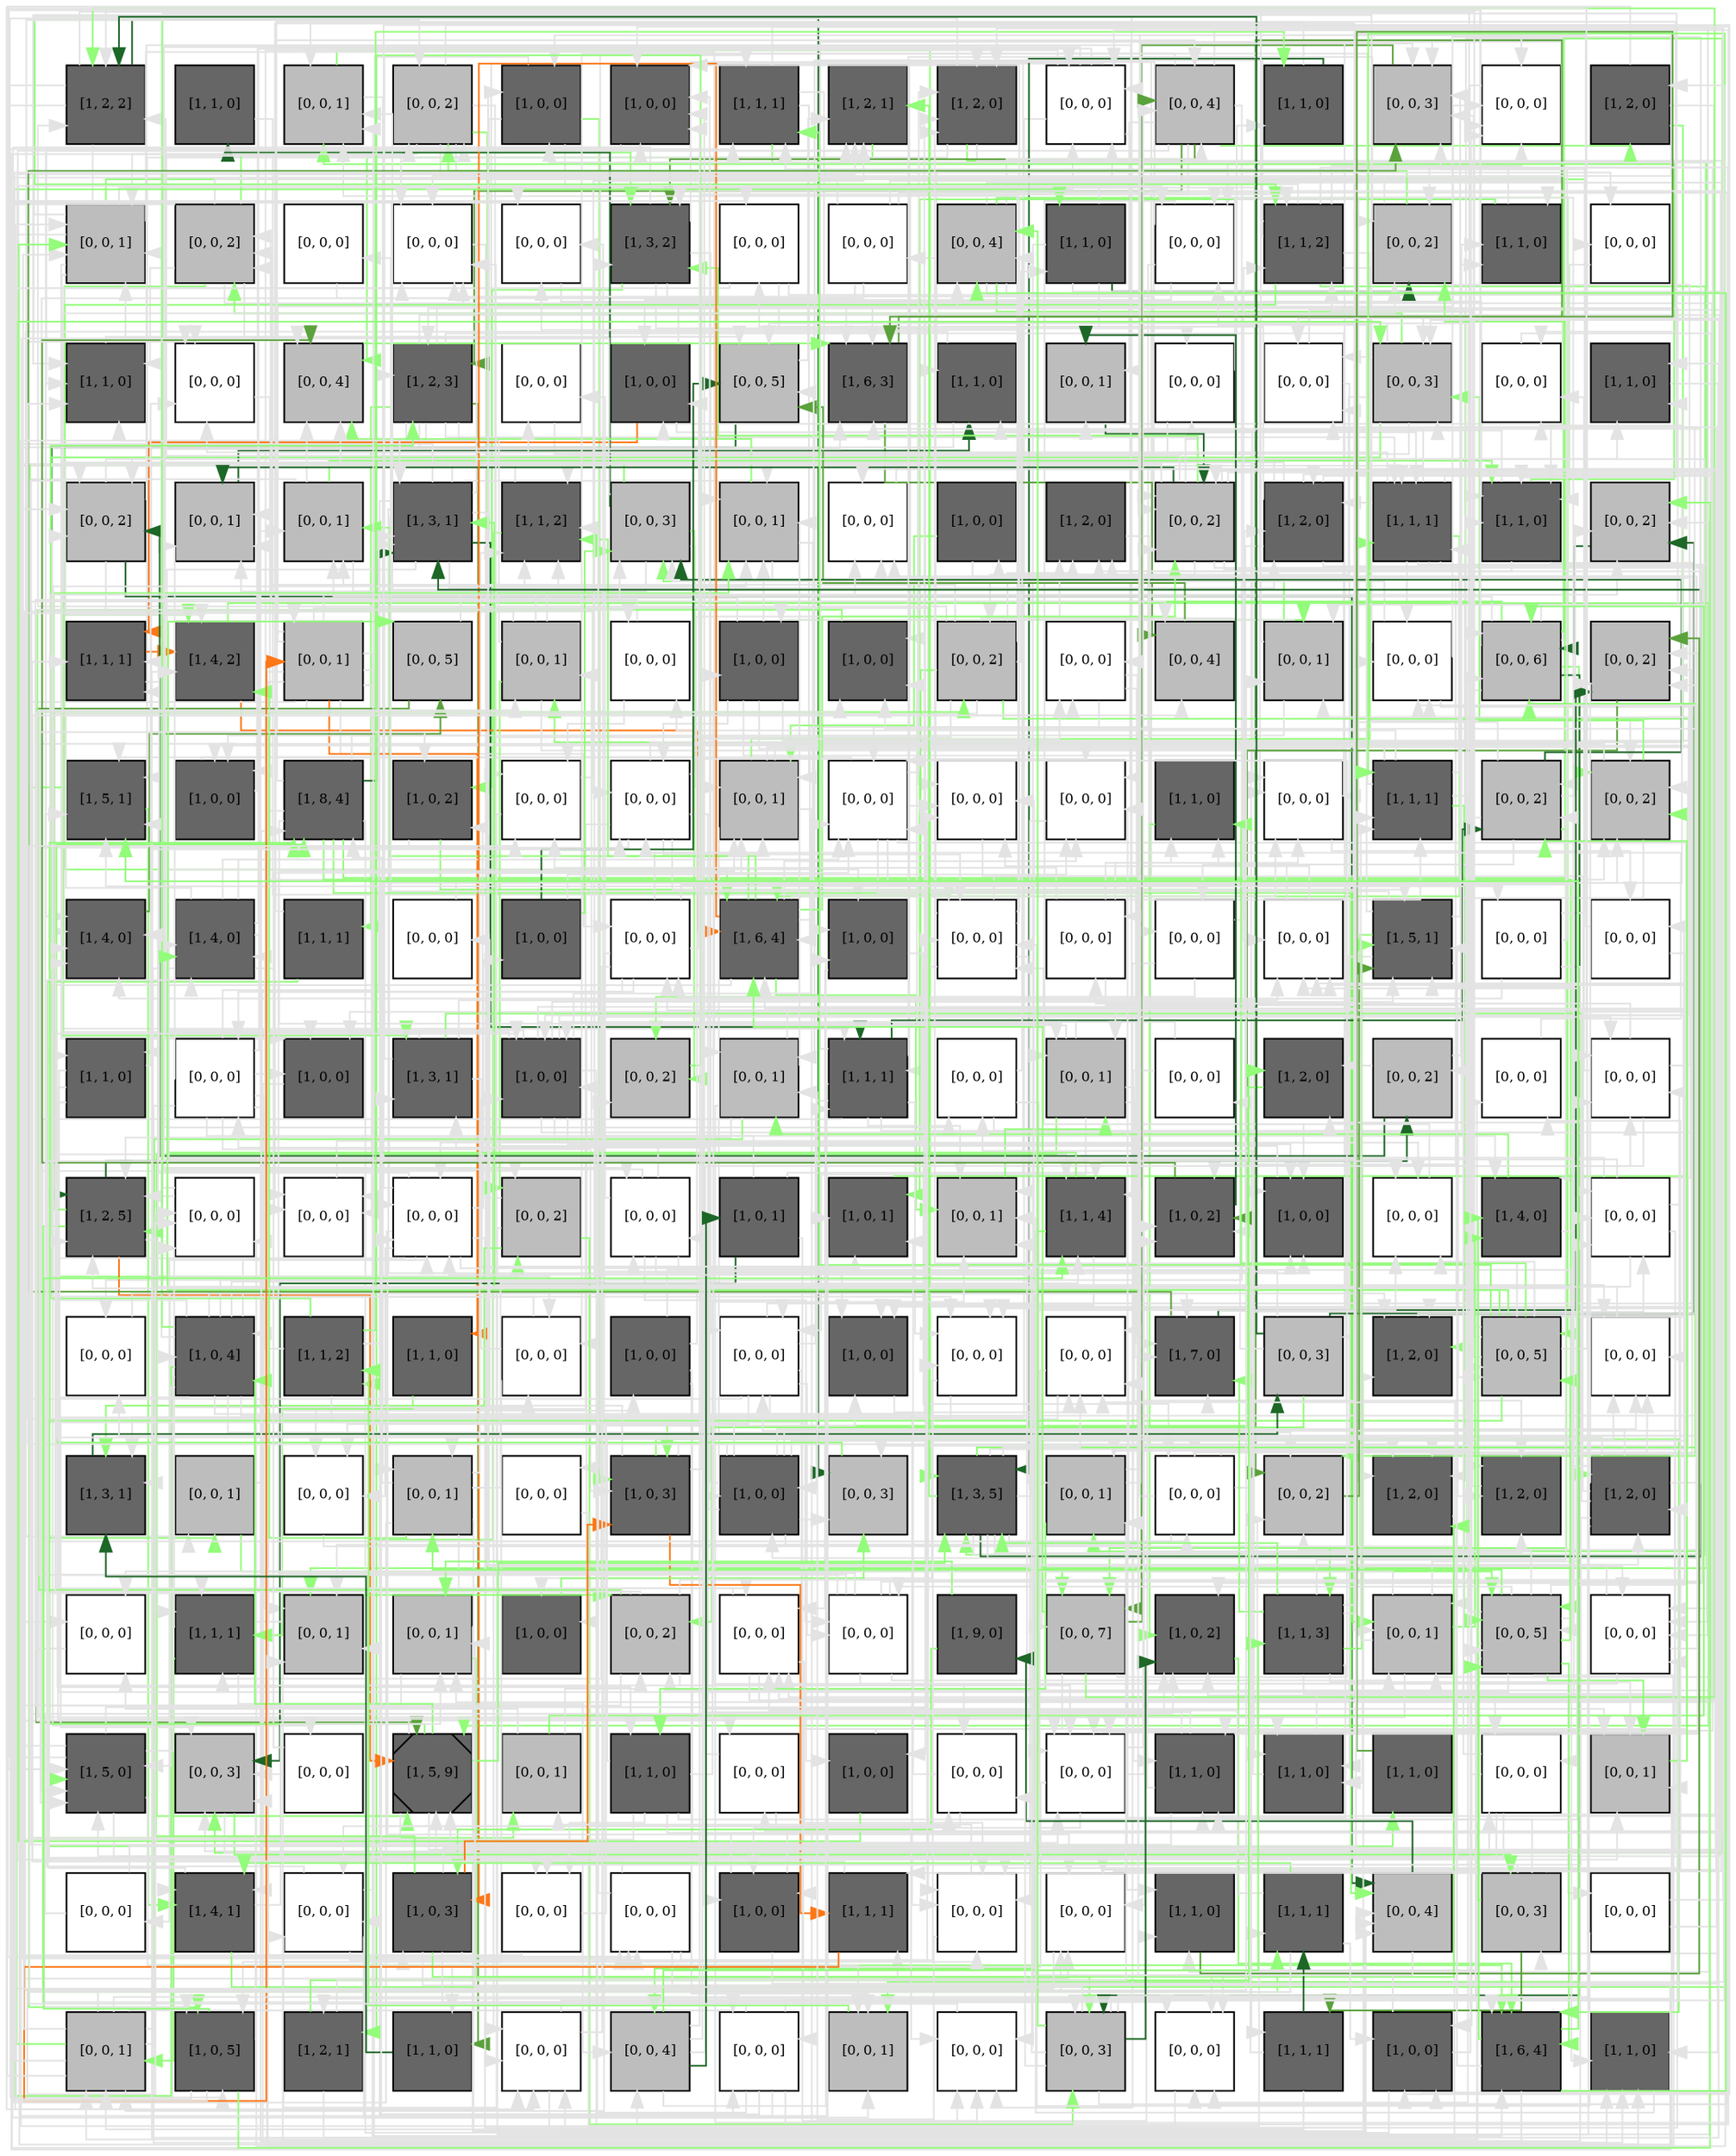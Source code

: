 digraph layout  {
rankdir=TB;
splines=ortho;
node [fixedsize=false, style=filled, width="0.6"];
edge [constraint=false];
0 [fillcolor="#666666", fontsize=8, label="[1, 2, 2]", shape=square, tooltip="name:  Ebf1 ,\nin_degree: 5,\nout_degree: 5"];
1 [fillcolor="#666666", fontsize=8, label="[1, 1, 0]", shape=square, tooltip="name:  JAK1 ,\nin_degree: 1,\nout_degree: 1"];
2 [fillcolor="#bdbdbd", fontsize=8, label="[0, 0, 1]", shape=square, tooltip="name: None,\nin_degree: 5,\nout_degree: 2"];
3 [fillcolor="#bdbdbd", fontsize=8, label="[0, 0, 2]", shape=square, tooltip="name: None,\nin_degree: 4,\nout_degree: 6"];
4 [fillcolor="#666666", fontsize=8, label="[1, 0, 0]", shape=square, tooltip="name:  IL27 ,\nin_degree: 3,\nout_degree: 4"];
5 [fillcolor="#666666", fontsize=8, label="[1, 0, 0]", shape=square, tooltip="name: Dll1,\nin_degree: 6,\nout_degree: 1"];
6 [fillcolor="#666666", fontsize=8, label="[1, 1, 1]", shape=square, tooltip="name:  TCF1 ,\nin_degree: 4,\nout_degree: 4"];
7 [fillcolor="#666666", fontsize=8, label="[1, 2, 1]", shape=square, tooltip="name:  IL18R ,\nin_degree: 5,\nout_degree: 1"];
8 [fillcolor="#666666", fontsize=8, label="[1, 2, 0]", shape=square, tooltip="name:  STAT4 ,\nin_degree: 5,\nout_degree: 4"];
9 [fillcolor="#FFFFFF", fontsize=8, label="[0, 0, 0]", shape=square, tooltip="name: None,\nin_degree: 5,\nout_degree: 6"];
10 [fillcolor="#bdbdbd", fontsize=8, label="[0, 0, 4]", shape=square, tooltip="name: None,\nin_degree: 4,\nout_degree: 9"];
11 [fillcolor="#666666", fontsize=8, label="[1, 1, 0]", shape=square, tooltip="name:  IFNgR ,\nin_degree: 2,\nout_degree: 2"];
12 [fillcolor="#bdbdbd", fontsize=8, label="[0, 0, 3]", shape=square, tooltip="name: None,\nin_degree: 6,\nout_degree: 1"];
13 [fillcolor="#FFFFFF", fontsize=8, label="[0, 0, 0]", shape=square, tooltip="name: None,\nin_degree: 5,\nout_degree: 1"];
14 [fillcolor="#666666", fontsize=8, label="[1, 2, 0]", shape=square, tooltip="name:  IL4 ,\nin_degree: 2,\nout_degree: 3"];
15 [fillcolor="#bdbdbd", fontsize=8, label="[0, 0, 1]", shape=square, tooltip="name: None,\nin_degree: 6,\nout_degree: 7"];
16 [fillcolor="#bdbdbd", fontsize=8, label="[0, 0, 2]", shape=square, tooltip="name: None,\nin_degree: 4,\nout_degree: 7"];
17 [fillcolor="#FFFFFF", fontsize=8, label="[0, 0, 0]", shape=square, tooltip="name: None,\nin_degree: 1,\nout_degree: 1"];
18 [fillcolor="#FFFFFF", fontsize=8, label="[0, 0, 0]", shape=square, tooltip="name: None,\nin_degree: 6,\nout_degree: 1"];
19 [fillcolor="#FFFFFF", fontsize=8, label="[0, 0, 0]", shape=square, tooltip="name: None,\nin_degree: 3,\nout_degree: 1"];
20 [fillcolor="#666666", fontsize=8, label="[1, 3, 2]", shape=square, tooltip="name:  STAT1 ,\nin_degree: 5,\nout_degree: 6"];
21 [fillcolor="#FFFFFF", fontsize=8, label="[0, 0, 0]", shape=square, tooltip="name: None,\nin_degree: 2,\nout_degree: 3"];
22 [fillcolor="#FFFFFF", fontsize=8, label="[0, 0, 0]", shape=square, tooltip="name: None,\nin_degree: 1,\nout_degree: 5"];
23 [fillcolor="#bdbdbd", fontsize=8, label="[0, 0, 4]", shape=square, tooltip="name: None,\nin_degree: 4,\nout_degree: 6"];
24 [fillcolor="#666666", fontsize=8, label="[1, 1, 0]", shape=square, tooltip="name:  TNFa ,\nin_degree: 2,\nout_degree: 5"];
25 [fillcolor="#FFFFFF", fontsize=8, label="[0, 0, 0]", shape=square, tooltip="name: None,\nin_degree: 4,\nout_degree: 4"];
26 [fillcolor="#666666", fontsize=8, label="[1, 1, 2]", shape=square, tooltip="name:  IRAK ,\nin_degree: 4,\nout_degree: 9"];
27 [fillcolor="#bdbdbd", fontsize=8, label="[0, 0, 2]", shape=square, tooltip="name: None,\nin_degree: 5,\nout_degree: 3"];
28 [fillcolor="#666666", fontsize=8, label="[1, 1, 0]", shape=square, tooltip="name:  SMAD2 ,\nin_degree: 3,\nout_degree: 2"];
29 [fillcolor="#FFFFFF", fontsize=8, label="[0, 0, 0]", shape=square, tooltip="name: None,\nin_degree: 2,\nout_degree: 1"];
30 [fillcolor="#666666", fontsize=8, label="[1, 1, 0]", shape=square, tooltip="name:  CD19 ,\nin_degree: 5,\nout_degree: 1"];
31 [fillcolor="#FFFFFF", fontsize=8, label="[0, 0, 0]", shape=square, tooltip="name: None,\nin_degree: 4,\nout_degree: 1"];
32 [fillcolor="#bdbdbd", fontsize=8, label="[0, 0, 4]", shape=square, tooltip="name: None,\nin_degree: 6,\nout_degree: 1"];
33 [fillcolor="#666666", fontsize=8, label="[1, 2, 3]", shape=square, tooltip="name:  IL12R ,\nin_degree: 4,\nout_degree: 10"];
34 [fillcolor="#FFFFFF", fontsize=8, label="[0, 0, 0]", shape=square, tooltip="name: None,\nin_degree: 2,\nout_degree: 1"];
35 [fillcolor="#666666", fontsize=8, label="[1, 0, 0]", shape=square, tooltip="name:  IFNb ,\nin_degree: 3,\nout_degree: 3"];
36 [fillcolor="#bdbdbd", fontsize=8, label="[0, 0, 5]", shape=square, tooltip="name: None,\nin_degree: 5,\nout_degree: 2"];
37 [fillcolor="#666666", fontsize=8, label="[1, 6, 3]", shape=square, tooltip="name:  CD8 ,\nin_degree: 6,\nout_degree: 2"];
38 [fillcolor="#666666", fontsize=8, label="[1, 1, 0]", shape=square, tooltip="name:  TGFb ,\nin_degree: 3,\nout_degree: 2"];
39 [fillcolor="#bdbdbd", fontsize=8, label="[0, 0, 1]", shape=square, tooltip="name: None,\nin_degree: 3,\nout_degree: 1"];
40 [fillcolor="#FFFFFF", fontsize=8, label="[0, 0, 0]", shape=square, tooltip="name: None,\nin_degree: 2,\nout_degree: 2"];
41 [fillcolor="#FFFFFF", fontsize=8, label="[0, 0, 0]", shape=square, tooltip="name: None,\nin_degree: 4,\nout_degree: 2"];
42 [fillcolor="#bdbdbd", fontsize=8, label="[0, 0, 3]", shape=square, tooltip="name: None,\nin_degree: 5,\nout_degree: 6"];
43 [fillcolor="#FFFFFF", fontsize=8, label="[0, 0, 0]", shape=square, tooltip="name: None,\nin_degree: 3,\nout_degree: 1"];
44 [fillcolor="#666666", fontsize=8, label="[1, 1, 0]", shape=square, tooltip="name:  Gzmb ,\nin_degree: 3,\nout_degree: 1"];
45 [fillcolor="#bdbdbd", fontsize=8, label="[0, 0, 2]", shape=square, tooltip="name: None,\nin_degree: 5,\nout_degree: 4"];
46 [fillcolor="#bdbdbd", fontsize=8, label="[0, 0, 1]", shape=square, tooltip="name: None,\nin_degree: 5,\nout_degree: 1"];
47 [fillcolor="#bdbdbd", fontsize=8, label="[0, 0, 1]", shape=square, tooltip="name: None,\nin_degree: 4,\nout_degree: 4"];
48 [fillcolor="#666666", fontsize=8, label="[1, 3, 1]", shape=square, tooltip="name:  JAK3 ,\nin_degree: 6,\nout_degree: 11"];
49 [fillcolor="#666666", fontsize=8, label="[1, 1, 2]", shape=square, tooltip="name:  IL10 ,\nin_degree: 6,\nout_degree: 2"];
50 [fillcolor="#bdbdbd", fontsize=8, label="[0, 0, 3]", shape=square, tooltip="name: None,\nin_degree: 5,\nout_degree: 6"];
51 [fillcolor="#bdbdbd", fontsize=8, label="[0, 0, 1]", shape=square, tooltip="name: None,\nin_degree: 6,\nout_degree: 3"];
52 [fillcolor="#FFFFFF", fontsize=8, label="[0, 0, 0]", shape=square, tooltip="name: None,\nin_degree: 4,\nout_degree: 1"];
53 [fillcolor="#666666", fontsize=8, label="[1, 0, 0]", shape=square, tooltip="name:  Dll1 ,\nin_degree: 1,\nout_degree: 2"];
54 [fillcolor="#666666", fontsize=8, label="[1, 2, 0]", shape=square, tooltip="name:  Bcl11b ,\nin_degree: 4,\nout_degree: 1"];
55 [fillcolor="#bdbdbd", fontsize=8, label="[0, 0, 2]", shape=square, tooltip="name: None,\nin_degree: 6,\nout_degree: 10"];
56 [fillcolor="#666666", fontsize=8, label="[1, 2, 0]", shape=square, tooltip="name:  Bach2 ,\nin_degree: 4,\nout_degree: 7"];
57 [fillcolor="#666666", fontsize=8, label="[1, 1, 1]", shape=square, tooltip="name:  TGFbR ,\nin_degree: 5,\nout_degree: 9"];
58 [fillcolor="#666666", fontsize=8, label="[1, 1, 0]", shape=square, tooltip="name:  Notch1 ,\nin_degree: 6,\nout_degree: 4"];
59 [fillcolor="#bdbdbd", fontsize=8, label="[0, 0, 2]", shape=square, tooltip="name: None,\nin_degree: 5,\nout_degree: 1"];
60 [fillcolor="#666666", fontsize=8, label="[1, 1, 1]", shape=square, tooltip="name:  IL2R ,\nin_degree: 4,\nout_degree: 2"];
61 [fillcolor="#666666", fontsize=8, label="[1, 4, 2]", shape=square, tooltip="name:  Blimp1 ,\nin_degree: 5,\nout_degree: 2"];
62 [fillcolor="#bdbdbd", fontsize=8, label="[0, 0, 1]", shape=square, tooltip="name: None,\nin_degree: 2,\nout_degree: 13"];
63 [fillcolor="#bdbdbd", fontsize=8, label="[0, 0, 5]", shape=square, tooltip="name: None,\nin_degree: 2,\nout_degree: 2"];
64 [fillcolor="#bdbdbd", fontsize=8, label="[0, 0, 1]", shape=square, tooltip="name: None,\nin_degree: 3,\nout_degree: 6"];
65 [fillcolor="#FFFFFF", fontsize=8, label="[0, 0, 0]", shape=square, tooltip="name: None,\nin_degree: 2,\nout_degree: 2"];
66 [fillcolor="#666666", fontsize=8, label="[1, 0, 0]", shape=square, tooltip="name:  IL7 ,\nin_degree: 2,\nout_degree: 7"];
67 [fillcolor="#666666", fontsize=8, label="[1, 0, 0]", shape=square, tooltip="name:  IL21 ,\nin_degree: 4,\nout_degree: 1"];
68 [fillcolor="#bdbdbd", fontsize=8, label="[0, 0, 2]", shape=square, tooltip="name: None,\nin_degree: 2,\nout_degree: 10"];
69 [fillcolor="#FFFFFF", fontsize=8, label="[0, 0, 0]", shape=square, tooltip="name: None,\nin_degree: 3,\nout_degree: 3"];
70 [fillcolor="#bdbdbd", fontsize=8, label="[0, 0, 4]", shape=square, tooltip="name: None,\nin_degree: 3,\nout_degree: 1"];
71 [fillcolor="#bdbdbd", fontsize=8, label="[0, 0, 1]", shape=square, tooltip="name: None,\nin_degree: 4,\nout_degree: 4"];
72 [fillcolor="#FFFFFF", fontsize=8, label="[0, 0, 0]", shape=square, tooltip="name: None,\nin_degree: 4,\nout_degree: 4"];
73 [fillcolor="#bdbdbd", fontsize=8, label="[0, 0, 6]", shape=square, tooltip="name: None,\nin_degree: 5,\nout_degree: 9"];
74 [fillcolor="#bdbdbd", fontsize=8, label="[0, 0, 2]", shape=square, tooltip="name: None,\nin_degree: 6,\nout_degree: 1"];
75 [fillcolor="#666666", fontsize=8, label="[1, 5, 1]", shape=square, tooltip="name:  Tbet ,\nin_degree: 6,\nout_degree: 2"];
76 [fillcolor="#666666", fontsize=8, label="[1, 0, 0]", shape=square, tooltip="name: BCR,\nin_degree: 3,\nout_degree: 2"];
77 [fillcolor="#666666", fontsize=8, label="[1, 8, 4]", shape=square, tooltip="name:  GATA3 ,\nin_degree: 4,\nout_degree: 9"];
78 [fillcolor="#666666", fontsize=8, label="[1, 0, 2]", shape=square, tooltip="name: Flt3L,\nin_degree: 3,\nout_degree: 2"];
79 [fillcolor="#FFFFFF", fontsize=8, label="[0, 0, 0]", shape=square, tooltip="name: None,\nin_degree: 4,\nout_degree: 2"];
80 [fillcolor="#FFFFFF", fontsize=8, label="[0, 0, 0]", shape=square, tooltip="name: None,\nin_degree: 4,\nout_degree: 7"];
81 [fillcolor="#bdbdbd", fontsize=8, label="[0, 0, 1]", shape=square, tooltip="name: None,\nin_degree: 6,\nout_degree: 5"];
82 [fillcolor="#FFFFFF", fontsize=8, label="[0, 0, 0]", shape=square, tooltip="name: None,\nin_degree: 6,\nout_degree: 6"];
83 [fillcolor="#FFFFFF", fontsize=8, label="[0, 0, 0]", shape=square, tooltip="name: None,\nin_degree: 5,\nout_degree: 1"];
84 [fillcolor="#FFFFFF", fontsize=8, label="[0, 0, 0]", shape=square, tooltip="name: None,\nin_degree: 5,\nout_degree: 1"];
85 [fillcolor="#666666", fontsize=8, label="[1, 1, 0]", shape=square, tooltip="name:  IL23R ,\nin_degree: 3,\nout_degree: 1"];
86 [fillcolor="#FFFFFF", fontsize=8, label="[0, 0, 0]", shape=square, tooltip="name: None,\nin_degree: 5,\nout_degree: 1"];
87 [fillcolor="#666666", fontsize=8, label="[1, 1, 1]", shape=square, tooltip="name:  IL27R ,\nin_degree: 4,\nout_degree: 6"];
88 [fillcolor="#bdbdbd", fontsize=8, label="[0, 0, 2]", shape=square, tooltip="name: None,\nin_degree: 4,\nout_degree: 6"];
89 [fillcolor="#bdbdbd", fontsize=8, label="[0, 0, 2]", shape=square, tooltip="name: None,\nin_degree: 6,\nout_degree: 3"];
90 [fillcolor="#666666", fontsize=8, label="[1, 4, 0]", shape=square, tooltip="name:  Irf4 ,\nin_degree: 6,\nout_degree: 1"];
91 [fillcolor="#666666", fontsize=8, label="[1, 4, 0]", shape=square, tooltip="name:  STAT3 ,\nin_degree: 4,\nout_degree: 7"];
92 [fillcolor="#666666", fontsize=8, label="[1, 1, 1]", shape=square, tooltip="name:  TNFR2 ,\nin_degree: 1,\nout_degree: 2"];
93 [fillcolor="#FFFFFF", fontsize=8, label="[0, 0, 0]", shape=square, tooltip="name: None,\nin_degree: 1,\nout_degree: 1"];
94 [fillcolor="#666666", fontsize=8, label="[1, 0, 0]", shape=square, tooltip="name:  TCR ,\nin_degree: 1,\nout_degree: 3"];
95 [fillcolor="#FFFFFF", fontsize=8, label="[0, 0, 0]", shape=square, tooltip="name: None,\nin_degree: 3,\nout_degree: 7"];
96 [fillcolor="#666666", fontsize=8, label="[1, 6, 4]", shape=square, tooltip="name:  RORgt ,\nin_degree: 6,\nout_degree: 9"];
97 [fillcolor="#666666", fontsize=8, label="[1, 0, 0]", shape=square, tooltip="name: Hoxa9,\nin_degree: 3,\nout_degree: 2"];
98 [fillcolor="#FFFFFF", fontsize=8, label="[0, 0, 0]", shape=square, tooltip="name: None,\nin_degree: 5,\nout_degree: 6"];
99 [fillcolor="#FFFFFF", fontsize=8, label="[0, 0, 0]", shape=square, tooltip="name: None,\nin_degree: 2,\nout_degree: 5"];
100 [fillcolor="#FFFFFF", fontsize=8, label="[0, 0, 0]", shape=square, tooltip="name: None,\nin_degree: 2,\nout_degree: 3"];
101 [fillcolor="#FFFFFF", fontsize=8, label="[0, 0, 0]", shape=square, tooltip="name: None,\nin_degree: 5,\nout_degree: 2"];
102 [fillcolor="#666666", fontsize=8, label="[1, 5, 1]", shape=square, tooltip="name:  IFNg ,\nin_degree: 6,\nout_degree: 6"];
103 [fillcolor="#FFFFFF", fontsize=8, label="[0, 0, 0]", shape=square, tooltip="name: None,\nin_degree: 1,\nout_degree: 4"];
104 [fillcolor="#FFFFFF", fontsize=8, label="[0, 0, 0]", shape=square, tooltip="name: None,\nin_degree: 2,\nout_degree: 2"];
105 [fillcolor="#666666", fontsize=8, label="[1, 1, 0]", shape=square, tooltip="name:  Prf1 ,\nin_degree: 2,\nout_degree: 4"];
106 [fillcolor="#FFFFFF", fontsize=8, label="[0, 0, 0]", shape=square, tooltip="name: None,\nin_degree: 2,\nout_degree: 9"];
107 [fillcolor="#666666", fontsize=8, label="[1, 0, 0]", shape=square, tooltip="name: B9,\nin_degree: 4,\nout_degree: 1"];
108 [fillcolor="#666666", fontsize=8, label="[1, 3, 1]", shape=square, tooltip="name:  STAT5 ,\nin_degree: 3,\nout_degree: 5"];
109 [fillcolor="#666666", fontsize=8, label="[1, 0, 0]", shape=square, tooltip="name:  IL2 ,\nin_degree: 5,\nout_degree: 10"];
110 [fillcolor="#bdbdbd", fontsize=8, label="[0, 0, 2]", shape=square, tooltip="name: None,\nin_degree: 3,\nout_degree: 1"];
111 [fillcolor="#bdbdbd", fontsize=8, label="[0, 0, 1]", shape=square, tooltip="name: None,\nin_degree: 4,\nout_degree: 5"];
112 [fillcolor="#666666", fontsize=8, label="[1, 1, 1]", shape=square, tooltip="name:  Ikaros ,\nin_degree: 4,\nout_degree: 9"];
113 [fillcolor="#FFFFFF", fontsize=8, label="[0, 0, 0]", shape=square, tooltip="name: None,\nin_degree: 2,\nout_degree: 3"];
114 [fillcolor="#bdbdbd", fontsize=8, label="[0, 0, 1]", shape=square, tooltip="name: None,\nin_degree: 4,\nout_degree: 6"];
115 [fillcolor="#FFFFFF", fontsize=8, label="[0, 0, 0]", shape=square, tooltip="name: None,\nin_degree: 1,\nout_degree: 2"];
116 [fillcolor="#666666", fontsize=8, label="[1, 2, 0]", shape=square, tooltip="name:  IL7R ,\nin_degree: 3,\nout_degree: 1"];
117 [fillcolor="#bdbdbd", fontsize=8, label="[0, 0, 2]", shape=square, tooltip="name: None,\nin_degree: 2,\nout_degree: 3"];
118 [fillcolor="#FFFFFF", fontsize=8, label="[0, 0, 0]", shape=square, tooltip="name: None,\nin_degree: 2,\nout_degree: 1"];
119 [fillcolor="#FFFFFF", fontsize=8, label="[0, 0, 0]", shape=square, tooltip="name: None,\nin_degree: 5,\nout_degree: 4"];
120 [fillcolor="#666666", fontsize=8, label="[1, 2, 5]", shape=square, tooltip="name:  SMAD3 ,\nin_degree: 6,\nout_degree: 5"];
121 [fillcolor="#FFFFFF", fontsize=8, label="[0, 0, 0]", shape=square, tooltip="name: None,\nin_degree: 4,\nout_degree: 2"];
122 [fillcolor="#FFFFFF", fontsize=8, label="[0, 0, 0]", shape=square, tooltip="name: None,\nin_degree: 4,\nout_degree: 1"];
123 [fillcolor="#FFFFFF", fontsize=8, label="[0, 0, 0]", shape=square, tooltip="name: None,\nin_degree: 5,\nout_degree: 9"];
124 [fillcolor="#bdbdbd", fontsize=8, label="[0, 0, 2]", shape=square, tooltip="name: None,\nin_degree: 3,\nout_degree: 4"];
125 [fillcolor="#FFFFFF", fontsize=8, label="[0, 0, 0]", shape=square, tooltip="name: None,\nin_degree: 3,\nout_degree: 6"];
126 [fillcolor="#666666", fontsize=8, label="[1, 0, 1]", shape=square, tooltip="name: IL23,\nin_degree: 1,\nout_degree: 4"];
127 [fillcolor="#666666", fontsize=8, label="[1, 0, 1]", shape=square, tooltip="name: IFNb,\nin_degree: 4,\nout_degree: 1"];
128 [fillcolor="#bdbdbd", fontsize=8, label="[0, 0, 1]", shape=square, tooltip="name: None,\nin_degree: 6,\nout_degree: 1"];
129 [fillcolor="#666666", fontsize=8, label="[1, 1, 4]", shape=square, tooltip="name:  NFkB ,\nin_degree: 5,\nout_degree: 3"];
130 [fillcolor="#666666", fontsize=8, label="[1, 0, 2]", shape=square, tooltip="name: IL27,\nin_degree: 5,\nout_degree: 2"];
131 [fillcolor="#666666", fontsize=8, label="[1, 0, 0]", shape=square, tooltip="name: IL21,\nin_degree: 5,\nout_degree: 1"];
132 [fillcolor="#FFFFFF", fontsize=8, label="[0, 0, 0]", shape=square, tooltip="name: None,\nin_degree: 4,\nout_degree: 1"];
133 [fillcolor="#666666", fontsize=8, label="[1, 4, 0]", shape=square, tooltip="name:  Bcl6 ,\nin_degree: 4,\nout_degree: 2"];
134 [fillcolor="#FFFFFF", fontsize=8, label="[0, 0, 0]", shape=square, tooltip="name: None,\nin_degree: 4,\nout_degree: 5"];
135 [fillcolor="#FFFFFF", fontsize=8, label="[0, 0, 0]", shape=square, tooltip="name: None,\nin_degree: 2,\nout_degree: 1"];
136 [fillcolor="#666666", fontsize=8, label="[1, 0, 4]", shape=square, tooltip="name: IL12,\nin_degree: 3,\nout_degree: 14"];
137 [fillcolor="#666666", fontsize=8, label="[1, 1, 2]", shape=square, tooltip="name:  NFAT ,\nin_degree: 2,\nout_degree: 5"];
138 [fillcolor="#666666", fontsize=8, label="[1, 1, 0]", shape=square, tooltip="name:  IFNbR ,\nin_degree: 1,\nout_degree: 1"];
139 [fillcolor="#FFFFFF", fontsize=8, label="[0, 0, 0]", shape=square, tooltip="name: None,\nin_degree: 3,\nout_degree: 3"];
140 [fillcolor="#666666", fontsize=8, label="[1, 0, 0]", shape=square, tooltip="name:  Flt3L ,\nin_degree: 1,\nout_degree: 4"];
141 [fillcolor="#FFFFFF", fontsize=8, label="[0, 0, 0]", shape=square, tooltip="name: None,\nin_degree: 4,\nout_degree: 7"];
142 [fillcolor="#666666", fontsize=8, label="[1, 0, 0]", shape=square, tooltip="name: TCR,\nin_degree: 4,\nout_degree: 1"];
143 [fillcolor="#FFFFFF", fontsize=8, label="[0, 0, 0]", shape=square, tooltip="name: None,\nin_degree: 5,\nout_degree: 2"];
144 [fillcolor="#FFFFFF", fontsize=8, label="[0, 0, 0]", shape=square, tooltip="name: None,\nin_degree: 5,\nout_degree: 2"];
145 [fillcolor="#666666", fontsize=8, label="[1, 7, 0]", shape=square, tooltip="name:  Foxp3 ,\nin_degree: 5,\nout_degree: 2"];
146 [fillcolor="#bdbdbd", fontsize=8, label="[0, 0, 3]", shape=square, tooltip="name: None,\nin_degree: 2,\nout_degree: 5"];
147 [fillcolor="#666666", fontsize=8, label="[1, 2, 0]", shape=square, tooltip="name:  IL4R ,\nin_degree: 4,\nout_degree: 1"];
148 [fillcolor="#bdbdbd", fontsize=8, label="[0, 0, 5]", shape=square, tooltip="name: None,\nin_degree: 4,\nout_degree: 12"];
149 [fillcolor="#FFFFFF", fontsize=8, label="[0, 0, 0]", shape=square, tooltip="name: None,\nin_degree: 5,\nout_degree: 1"];
150 [fillcolor="#666666", fontsize=8, label="[1, 3, 1]", shape=square, tooltip="name:  Flt3 ,\nin_degree: 4,\nout_degree: 1"];
151 [fillcolor="#bdbdbd", fontsize=8, label="[0, 0, 1]", shape=square, tooltip="name: None,\nin_degree: 2,\nout_degree: 2"];
152 [fillcolor="#FFFFFF", fontsize=8, label="[0, 0, 0]", shape=square, tooltip="name: None,\nin_degree: 3,\nout_degree: 1"];
153 [fillcolor="#bdbdbd", fontsize=8, label="[0, 0, 1]", shape=square, tooltip="name: None,\nin_degree: 3,\nout_degree: 7"];
154 [fillcolor="#FFFFFF", fontsize=8, label="[0, 0, 0]", shape=square, tooltip="name: None,\nin_degree: 1,\nout_degree: 1"];
155 [fillcolor="#666666", fontsize=8, label="[1, 0, 3]", shape=square, tooltip="name:  IL12 ,\nin_degree: 4,\nout_degree: 5"];
156 [fillcolor="#666666", fontsize=8, label="[1, 0, 0]", shape=square, tooltip="name:  B9 ,\nin_degree: 3,\nout_degree: 9"];
157 [fillcolor="#bdbdbd", fontsize=8, label="[0, 0, 3]", shape=square, tooltip="name: None,\nin_degree: 4,\nout_degree: 1"];
158 [fillcolor="#666666", fontsize=8, label="[1, 3, 5]", shape=square, tooltip="name:  EOMES ,\nin_degree: 5,\nout_degree: 10"];
159 [fillcolor="#bdbdbd", fontsize=8, label="[0, 0, 1]", shape=square, tooltip="name: None,\nin_degree: 4,\nout_degree: 3"];
160 [fillcolor="#FFFFFF", fontsize=8, label="[0, 0, 0]", shape=square, tooltip="name: None,\nin_degree: 3,\nout_degree: 4"];
161 [fillcolor="#bdbdbd", fontsize=8, label="[0, 0, 2]", shape=square, tooltip="name: None,\nin_degree: 5,\nout_degree: 1"];
162 [fillcolor="#666666", fontsize=8, label="[1, 2, 0]", shape=square, tooltip="name:  FR4 ,\nin_degree: 5,\nout_degree: 1"];
163 [fillcolor="#666666", fontsize=8, label="[1, 2, 0]", shape=square, tooltip="name:  Bcl2 ,\nin_degree: 4,\nout_degree: 1"];
164 [fillcolor="#666666", fontsize=8, label="[1, 2, 0]", shape=square, tooltip="name:  SOCS1 ,\nin_degree: 3,\nout_degree: 9"];
165 [fillcolor="#FFFFFF", fontsize=8, label="[0, 0, 0]", shape=square, tooltip="name: None,\nin_degree: 3,\nout_degree: 1"];
166 [fillcolor="#666666", fontsize=8, label="[1, 1, 1]", shape=square, tooltip="name:  STAT6 ,\nin_degree: 4,\nout_degree: 4"];
167 [fillcolor="#bdbdbd", fontsize=8, label="[0, 0, 1]", shape=square, tooltip="name: None,\nin_degree: 5,\nout_degree: 1"];
168 [fillcolor="#bdbdbd", fontsize=8, label="[0, 0, 1]", shape=square, tooltip="name: None,\nin_degree: 4,\nout_degree: 3"];
169 [fillcolor="#666666", fontsize=8, label="[1, 0, 0]", shape=square, tooltip="name:  IL23 ,\nin_degree: 2,\nout_degree: 1"];
170 [fillcolor="#bdbdbd", fontsize=8, label="[0, 0, 2]", shape=square, tooltip="name: None,\nin_degree: 4,\nout_degree: 6"];
171 [fillcolor="#FFFFFF", fontsize=8, label="[0, 0, 0]", shape=square, tooltip="name: None,\nin_degree: 5,\nout_degree: 4"];
172 [fillcolor="#FFFFFF", fontsize=8, label="[0, 0, 0]", shape=square, tooltip="name: None,\nin_degree: 3,\nout_degree: 7"];
173 [fillcolor="#666666", fontsize=8, label="[1, 9, 0]", shape=square, tooltip="name:  ThPOK ,\nin_degree: 1,\nout_degree: 2"];
174 [fillcolor="#bdbdbd", fontsize=8, label="[0, 0, 7]", shape=square, tooltip="name: None,\nin_degree: 4,\nout_degree: 5"];
175 [fillcolor="#666666", fontsize=8, label="[1, 0, 2]", shape=square, tooltip="name: IL7,\nin_degree: 6,\nout_degree: 1"];
176 [fillcolor="#666666", fontsize=8, label="[1, 1, 3]", shape=square, tooltip="name:  IL21R ,\nin_degree: 2,\nout_degree: 9"];
177 [fillcolor="#bdbdbd", fontsize=8, label="[0, 0, 1]", shape=square, tooltip="name: None,\nin_degree: 5,\nout_degree: 5"];
178 [fillcolor="#bdbdbd", fontsize=8, label="[0, 0, 5]", shape=square, tooltip="name: None,\nin_degree: 6,\nout_degree: 13"];
179 [fillcolor="#FFFFFF", fontsize=8, label="[0, 0, 0]", shape=square, tooltip="name: None,\nin_degree: 5,\nout_degree: 3"];
180 [fillcolor="#666666", fontsize=8, label="[1, 5, 0]", shape=square, tooltip="name:  CD4 ,\nin_degree: 6,\nout_degree: 6"];
181 [fillcolor="#bdbdbd", fontsize=8, label="[0, 0, 3]", shape=square, tooltip="name: None,\nin_degree: 6,\nout_degree: 2"];
182 [fillcolor="#FFFFFF", fontsize=8, label="[0, 0, 0]", shape=square, tooltip="name: None,\nin_degree: 1,\nout_degree: 2"];
183 [fillcolor="#666666", fontsize=8, label="[1, 5, 9]", shape=Msquare, tooltip="name:  Runx1 ,\nin_degree: 6,\nout_degree: 6"];
184 [fillcolor="#bdbdbd", fontsize=8, label="[0, 0, 1]", shape=square, tooltip="name: None,\nin_degree: 2,\nout_degree: 3"];
185 [fillcolor="#666666", fontsize=8, label="[1, 1, 0]", shape=square, tooltip="name:  XBP1 ,\nin_degree: 2,\nout_degree: 6"];
186 [fillcolor="#FFFFFF", fontsize=8, label="[0, 0, 0]", shape=square, tooltip="name: None,\nin_degree: 2,\nout_degree: 2"];
187 [fillcolor="#666666", fontsize=8, label="[1, 0, 0]", shape=square, tooltip="name:  Hoxa9 ,\nin_degree: 2,\nout_degree: 2"];
188 [fillcolor="#FFFFFF", fontsize=8, label="[0, 0, 0]", shape=square, tooltip="name: None,\nin_degree: 3,\nout_degree: 2"];
189 [fillcolor="#FFFFFF", fontsize=8, label="[0, 0, 0]", shape=square, tooltip="name: None,\nin_degree: 6,\nout_degree: 5"];
190 [fillcolor="#666666", fontsize=8, label="[1, 1, 0]", shape=square, tooltip="name:  Gfi1 ,\nin_degree: 4,\nout_degree: 5"];
191 [fillcolor="#666666", fontsize=8, label="[1, 1, 0]", shape=square, tooltip="name:  IL10R ,\nin_degree: 4,\nout_degree: 2"];
192 [fillcolor="#666666", fontsize=8, label="[1, 1, 0]", shape=square, tooltip="name:  IL6 ,\nin_degree: 1,\nout_degree: 1"];
193 [fillcolor="#FFFFFF", fontsize=8, label="[0, 0, 0]", shape=square, tooltip="name: None,\nin_degree: 3,\nout_degree: 5"];
194 [fillcolor="#bdbdbd", fontsize=8, label="[0, 0, 1]", shape=square, tooltip="name: None,\nin_degree: 5,\nout_degree: 1"];
195 [fillcolor="#FFFFFF", fontsize=8, label="[0, 0, 0]", shape=square, tooltip="name: None,\nin_degree: 1,\nout_degree: 2"];
196 [fillcolor="#666666", fontsize=8, label="[1, 4, 1]", shape=square, tooltip="name:  Runx3 ,\nin_degree: 4,\nout_degree: 3"];
197 [fillcolor="#FFFFFF", fontsize=8, label="[0, 0, 0]", shape=square, tooltip="name: None,\nin_degree: 3,\nout_degree: 4"];
198 [fillcolor="#666666", fontsize=8, label="[1, 0, 3]", shape=square, tooltip="name:  BCR ,\nin_degree: 3,\nout_degree: 7"];
199 [fillcolor="#FFFFFF", fontsize=8, label="[0, 0, 0]", shape=square, tooltip="name: None,\nin_degree: 3,\nout_degree: 2"];
200 [fillcolor="#FFFFFF", fontsize=8, label="[0, 0, 0]", shape=square, tooltip="name: None,\nin_degree: 3,\nout_degree: 4"];
201 [fillcolor="#666666", fontsize=8, label="[1, 0, 0]", shape=square, tooltip="name:  IL18 ,\nin_degree: 3,\nout_degree: 3"];
202 [fillcolor="#666666", fontsize=8, label="[1, 1, 1]", shape=square, tooltip="name:  IL17 ,\nin_degree: 3,\nout_degree: 2"];
203 [fillcolor="#FFFFFF", fontsize=8, label="[0, 0, 0]", shape=square, tooltip="name: None,\nin_degree: 6,\nout_degree: 2"];
204 [fillcolor="#FFFFFF", fontsize=8, label="[0, 0, 0]", shape=square, tooltip="name: None,\nin_degree: 5,\nout_degree: 2"];
205 [fillcolor="#666666", fontsize=8, label="[1, 1, 0]", shape=square, tooltip="name:  AKT ,\nin_degree: 3,\nout_degree: 1"];
206 [fillcolor="#666666", fontsize=8, label="[1, 1, 1]", shape=square, tooltip="name:  Helios ,\nin_degree: 3,\nout_degree: 4"];
207 [fillcolor="#bdbdbd", fontsize=8, label="[0, 0, 4]", shape=square, tooltip="name: None,\nin_degree: 5,\nout_degree: 2"];
208 [fillcolor="#bdbdbd", fontsize=8, label="[0, 0, 3]", shape=square, tooltip="name: None,\nin_degree: 2,\nout_degree: 6"];
209 [fillcolor="#FFFFFF", fontsize=8, label="[0, 0, 0]", shape=square, tooltip="name: None,\nin_degree: 1,\nout_degree: 3"];
210 [fillcolor="#bdbdbd", fontsize=8, label="[0, 0, 1]", shape=square, tooltip="name: None,\nin_degree: 4,\nout_degree: 9"];
211 [fillcolor="#666666", fontsize=8, label="[1, 0, 5]", shape=square, tooltip="name: IL2,\nin_degree: 4,\nout_degree: 5"];
212 [fillcolor="#666666", fontsize=8, label="[1, 2, 1]", shape=square, tooltip="name:  ERK ,\nin_degree: 2,\nout_degree: 3"];
213 [fillcolor="#666666", fontsize=8, label="[1, 1, 0]", shape=square, tooltip="name:  IL6R ,\nin_degree: 2,\nout_degree: 1"];
214 [fillcolor="#FFFFFF", fontsize=8, label="[0, 0, 0]", shape=square, tooltip="name: None,\nin_degree: 5,\nout_degree: 3"];
215 [fillcolor="#bdbdbd", fontsize=8, label="[0, 0, 4]", shape=square, tooltip="name: None,\nin_degree: 3,\nout_degree: 6"];
216 [fillcolor="#FFFFFF", fontsize=8, label="[0, 0, 0]", shape=square, tooltip="name: None,\nin_degree: 3,\nout_degree: 6"];
217 [fillcolor="#bdbdbd", fontsize=8, label="[0, 0, 1]", shape=square, tooltip="name: None,\nin_degree: 4,\nout_degree: 1"];
218 [fillcolor="#FFFFFF", fontsize=8, label="[0, 0, 0]", shape=square, tooltip="name: None,\nin_degree: 5,\nout_degree: 1"];
219 [fillcolor="#bdbdbd", fontsize=8, label="[0, 0, 3]", shape=square, tooltip="name: None,\nin_degree: 4,\nout_degree: 8"];
220 [fillcolor="#FFFFFF", fontsize=8, label="[0, 0, 0]", shape=square, tooltip="name: None,\nin_degree: 5,\nout_degree: 1"];
221 [fillcolor="#666666", fontsize=8, label="[1, 1, 1]", shape=square, tooltip="name:  PU1 ,\nin_degree: 2,\nout_degree: 3"];
222 [fillcolor="#666666", fontsize=8, label="[1, 0, 0]", shape=square, tooltip="name: IL18,\nin_degree: 4,\nout_degree: 4"];
223 [fillcolor="#666666", fontsize=8, label="[1, 6, 4]", shape=square, tooltip="name:  Pax5 ,\nin_degree: 6,\nout_degree: 5"];
224 [fillcolor="#666666", fontsize=8, label="[1, 1, 0]", shape=square, tooltip="name:  HEB ,\nin_degree: 5,\nout_degree: 1"];
0 -> 33  [color=grey89, style="penwidth(0.1)", tooltip=" ", weight=1];
0 -> 186  [color=grey89, style="penwidth(0.1)", tooltip=" ", weight=1];
0 -> 200  [color=grey89, style="penwidth(0.1)", tooltip=" ", weight=1];
0 -> 157  [color="#1D6727", style="penwidth(0.1)", tooltip="213( IL6R ) to 48( JAK3 )", weight=1];
0 -> 163  [color=grey89, style="penwidth(0.1)", tooltip=" ", weight=1];
1 -> 98  [color=grey89, style="penwidth(0.1)", tooltip=" ", weight=1];
2 -> 158  [color="#93FC7A", style="penwidth(0.1)", tooltip="58( Notch1 ) to 37( CD8 )", weight=1];
2 -> 153  [color=grey89, style="penwidth(0.1)", tooltip=" ", weight=1];
3 -> 174  [color="#93FC7A", style="penwidth(0.1)", tooltip="77( GATA3 ) to 14( IL4 )", weight=1];
3 -> 222  [color=grey89, style="penwidth(0.1)", tooltip=" ", weight=1];
3 -> 38  [color=grey89, style="penwidth(0.1)", tooltip=" ", weight=1];
3 -> 58  [color=grey89, style="penwidth(0.1)", tooltip=" ", weight=1];
3 -> 15  [color=grey89, style="penwidth(0.1)", tooltip=" ", weight=1];
3 -> 149  [color=grey89, style="penwidth(0.1)", tooltip=" ", weight=1];
4 -> 155  [color="#93FC7A", style="penwidth(0.1)", tooltip="4( IL27 ) to 87( IL27R )", weight=1];
4 -> 122  [color=grey89, style="penwidth(0.1)", tooltip=" ", weight=1];
4 -> 55  [color=grey89, style="penwidth(0.1)", tooltip=" ", weight=1];
4 -> 179  [color=grey89, style="penwidth(0.1)", tooltip=" ", weight=1];
5 -> 90  [color=grey89, style="penwidth(0.1)", tooltip=" ", weight=1];
6 -> 179  [color=grey89, style="penwidth(0.1)", tooltip=" ", weight=1];
6 -> 57  [color=grey89, style="penwidth(0.1)", tooltip=" ", weight=1];
6 -> 158  [color="#93FC7A", style="penwidth(0.1)", tooltip="196( Runx3 ) to 158( EOMES )", weight=1];
6 -> 81  [color=grey89, style="penwidth(0.1)", tooltip=" ", weight=1];
7 -> 32  [color="#93FC7A", style="penwidth(0.1)", tooltip="58( Notch1 ) to 37( CD8 )", weight=1];
8 -> 75  [color=grey89, style="penwidth(0.1)", tooltip=" ", weight=1];
8 -> 186  [color=grey89, style="penwidth(0.1)", tooltip=" ", weight=1];
8 -> 167  [color="#93FC7A", style="penwidth(0.1)", tooltip="8( STAT4 ) to 102( IFNg )", weight=1];
8 -> 165  [color=grey89, style="penwidth(0.1)", tooltip=" ", weight=1];
9 -> 125  [color=grey89, style="penwidth(0.1)", tooltip=" ", weight=1];
9 -> 79  [color=grey89, style="penwidth(0.1)", tooltip=" ", weight=1];
9 -> 84  [color=grey89, style="penwidth(0.1)", tooltip=" ", weight=1];
9 -> 136  [color=grey89, style="penwidth(0.1)", tooltip=" ", weight=1];
9 -> 150  [color=grey89, style="penwidth(0.1)", tooltip=" ", weight=1];
9 -> 76  [color=grey89, style="penwidth(0.1)", tooltip=" ", weight=1];
10 -> 33  [color="#5AA23B", style="penwidth(0.1)", tooltip="192( IL6 ) to 213( IL6R )", weight=1];
10 -> 67  [color=grey89, style="penwidth(0.1)", tooltip=" ", weight=1];
10 -> 14  [color="#93FC7A", style="penwidth(0.1)", tooltip="77( GATA3 ) to 14( IL4 )", weight=1];
10 -> 215  [color=grey89, style="penwidth(0.1)", tooltip=" ", weight=1];
10 -> 39  [color=grey89, style="penwidth(0.1)", tooltip=" ", weight=1];
10 -> 154  [color=grey89, style="penwidth(0.1)", tooltip=" ", weight=1];
10 -> 135  [color=grey89, style="penwidth(0.1)", tooltip=" ", weight=1];
10 -> 30  [color=grey89, style="penwidth(0.1)", tooltip=" ", weight=1];
10 -> 20  [color="#5AA23B", style="penwidth(0.1)", tooltip="145( Foxp3 ) to 173( ThPOK )", weight=1];
11 -> 158  [color="#1D6727", style="penwidth(0.1)", tooltip="11( IFNgR ) to 1( JAK1 )", weight=1];
11 -> 122  [color=grey89, style="penwidth(0.1)", tooltip=" ", weight=1];
12 -> 174  [color="#5AA23B", style="penwidth(0.1)", tooltip="145( Foxp3 ) to 173( ThPOK )", weight=1];
13 -> 177  [color=grey89, style="penwidth(0.1)", tooltip=" ", weight=1];
14 -> 64  [color="#93FC7A", style="penwidth(0.1)", tooltip="14( IL4 ) to 147( IL4R )", weight=1];
14 -> 214  [color=grey89, style="penwidth(0.1)", tooltip=" ", weight=1];
14 -> 171  [color=grey89, style="penwidth(0.1)", tooltip=" ", weight=1];
15 -> 89  [color="#93FC7A", style="penwidth(0.1)", tooltip="187( Hoxa9 ) to 150( Flt3 )", weight=1];
15 -> 129  [color=grey89, style="penwidth(0.1)", tooltip=" ", weight=1];
15 -> 112  [color=grey89, style="penwidth(0.1)", tooltip=" ", weight=1];
15 -> 107  [color=grey89, style="penwidth(0.1)", tooltip=" ", weight=1];
15 -> 214  [color=grey89, style="penwidth(0.1)", tooltip=" ", weight=1];
15 -> 111  [color=grey89, style="penwidth(0.1)", tooltip=" ", weight=1];
15 -> 131  [color=grey89, style="penwidth(0.1)", tooltip=" ", weight=1];
16 -> 51  [color=grey89, style="penwidth(0.1)", tooltip=" ", weight=1];
16 -> 217  [color=grey89, style="penwidth(0.1)", tooltip=" ", weight=1];
16 -> 30  [color=grey89, style="penwidth(0.1)", tooltip=" ", weight=1];
16 -> 88  [color=grey89, style="penwidth(0.1)", tooltip=" ", weight=1];
16 -> 170  [color=grey89, style="penwidth(0.1)", tooltip=" ", weight=1];
16 -> 96  [color="#93FC7A", style="penwidth(0.1)", tooltip="28( SMAD2 ) to 96( RORgt )", weight=1];
16 -> 20  [color="#93FC7A", style="penwidth(0.1)", tooltip="138( IFNbR ) to 20( STAT1 )", weight=1];
17 -> 37  [color=grey89, style="penwidth(0.1)", tooltip=" ", weight=1];
18 -> 214  [color=grey89, style="penwidth(0.1)", tooltip=" ", weight=1];
19 -> 37  [color=grey89, style="penwidth(0.1)", tooltip=" ", weight=1];
20 -> 100  [color=grey89, style="penwidth(0.1)", tooltip=" ", weight=1];
20 -> 40  [color=grey89, style="penwidth(0.1)", tooltip=" ", weight=1];
20 -> 58  [color=grey89, style="penwidth(0.1)", tooltip=" ", weight=1];
20 -> 141  [color=grey89, style="penwidth(0.1)", tooltip=" ", weight=1];
20 -> 78  [color="#93FC7A", style="penwidth(0.1)", tooltip="96( RORgt ) to 173( ThPOK )", weight=1];
20 -> 3  [color=grey89, style="penwidth(0.1)", tooltip=" ", weight=1];
21 -> 90  [color=grey89, style="penwidth(0.1)", tooltip=" ", weight=1];
21 -> 161  [color=grey89, style="penwidth(0.1)", tooltip=" ", weight=1];
21 -> 83  [color=grey89, style="penwidth(0.1)", tooltip=" ", weight=1];
22 -> 146  [color=grey89, style="penwidth(0.1)", tooltip=" ", weight=1];
22 -> 222  [color=grey89, style="penwidth(0.1)", tooltip=" ", weight=1];
22 -> 18  [color=grey89, style="penwidth(0.1)", tooltip=" ", weight=1];
22 -> 124  [color=grey89, style="penwidth(0.1)", tooltip=" ", weight=1];
22 -> 194  [color=grey89, style="penwidth(0.1)", tooltip=" ", weight=1];
23 -> 148  [color="#93FC7A", style="penwidth(0.1)", tooltip="173( ThPOK ) to 180( CD4 )", weight=1];
23 -> 147  [color="#93FC7A", style="penwidth(0.1)", tooltip="14( IL4 ) to 147( IL4R )", weight=1];
23 -> 55  [color=grey89, style="penwidth(0.1)", tooltip=" ", weight=1];
23 -> 168  [color=grey89, style="penwidth(0.1)", tooltip=" ", weight=1];
23 -> 10  [color=grey89, style="penwidth(0.1)", tooltip=" ", weight=1];
23 -> 220  [color=grey89, style="penwidth(0.1)", tooltip=" ", weight=1];
24 -> 86  [color=grey89, style="penwidth(0.1)", tooltip=" ", weight=1];
24 -> 181  [color=grey89, style="penwidth(0.1)", tooltip=" ", weight=1];
24 -> 27  [color="#1D6727", style="penwidth(0.1)", tooltip="24( TNFa ) to 92( TNFR2 )", weight=1];
24 -> 202  [color=grey89, style="penwidth(0.1)", tooltip=" ", weight=1];
24 -> 218  [color=grey89, style="penwidth(0.1)", tooltip=" ", weight=1];
25 -> 35  [color=grey89, style="penwidth(0.1)", tooltip=" ", weight=1];
25 -> 114  [color=grey89, style="penwidth(0.1)", tooltip=" ", weight=1];
25 -> 112  [color=grey89, style="penwidth(0.1)", tooltip=" ", weight=1];
25 -> 82  [color=grey89, style="penwidth(0.1)", tooltip=" ", weight=1];
26 -> 61  [color="#93FC7A", style="penwidth(0.1)", tooltip="90( Irf4 ) to 61( Blimp1 )", weight=1];
26 -> 9  [color=grey89, style="penwidth(0.1)", tooltip=" ", weight=1];
26 -> 111  [color=grey89, style="penwidth(0.1)", tooltip=" ", weight=1];
26 -> 72  [color=grey89, style="penwidth(0.1)", tooltip=" ", weight=1];
26 -> 128  [color=grey89, style="penwidth(0.1)", tooltip=" ", weight=1];
26 -> 189  [color=grey89, style="penwidth(0.1)", tooltip=" ", weight=1];
26 -> 89  [color=grey89, style="penwidth(0.1)", tooltip=" ", weight=1];
26 -> 159  [color="#93FC7A", style="penwidth(0.1)", tooltip="61( Blimp1 ) to 185( XBP1 )", weight=1];
26 -> 13  [color=grey89, style="penwidth(0.1)", tooltip=" ", weight=1];
27 -> 107  [color=grey89, style="penwidth(0.1)", tooltip=" ", weight=1];
27 -> 3  [color="#93FC7A", style="penwidth(0.1)", tooltip="77( GATA3 ) to 14( IL4 )", weight=1];
27 -> 136  [color=grey89, style="penwidth(0.1)", tooltip=" ", weight=1];
28 -> 127  [color="#93FC7A", style="penwidth(0.1)", tooltip="28( SMAD2 ) to 96( RORgt )", weight=1];
28 -> 25  [color=grey89, style="penwidth(0.1)", tooltip=" ", weight=1];
29 -> 58  [color=grey89, style="penwidth(0.1)", tooltip=" ", weight=1];
30 -> 36  [color=grey89, style="penwidth(0.1)", tooltip=" ", weight=1];
31 -> 89  [color=grey89, style="penwidth(0.1)", tooltip=" ", weight=1];
32 -> 37  [color="#93FC7A", style="penwidth(0.1)", tooltip="173( ThPOK ) to 37( CD8 )", weight=1];
33 -> 180  [color=grey89, style="penwidth(0.1)", tooltip=" ", weight=1];
33 -> 113  [color=grey89, style="penwidth(0.1)", tooltip=" ", weight=1];
33 -> 86  [color=grey89, style="penwidth(0.1)", tooltip=" ", weight=1];
33 -> 57  [color=grey89, style="penwidth(0.1)", tooltip=" ", weight=1];
33 -> 105  [color=grey89, style="penwidth(0.1)", tooltip=" ", weight=1];
33 -> 13  [color=grey89, style="penwidth(0.1)", tooltip=" ", weight=1];
33 -> 200  [color=grey89, style="penwidth(0.1)", tooltip=" ", weight=1];
33 -> 92  [color="#93FC7A", style="penwidth(0.1)", tooltip="96( RORgt ) to 192( IL6 )", weight=1];
33 -> 40  [color=grey89, style="penwidth(0.1)", tooltip=" ", weight=1];
33 -> 213  [color="#5AA23B", style="penwidth(0.1)", tooltip="192( IL6 ) to 213( IL6R )", weight=1];
34 -> 221  [color=grey89, style="penwidth(0.1)", tooltip=" ", weight=1];
35 -> 60  [color="#FE7716", style="penwidth(0.1)", tooltip="35( IFNb ) to 138( IFNbR )", weight=1];
35 -> 86  [color=grey89, style="penwidth(0.1)", tooltip=" ", weight=1];
35 -> 162  [color=grey89, style="penwidth(0.1)", tooltip=" ", weight=1];
36 -> 7  [color=grey89, style="penwidth(0.1)", tooltip=" ", weight=1];
36 -> 120  [color="#1D6727", style="penwidth(0.1)", tooltip="94( TCR ) to 173( ThPOK )", weight=1];
37 -> 70  [color="#5AA23B", style="penwidth(0.1)", tooltip="205( AKT ) to 120( SMAD3 )", weight=1];
37 -> 161  [color="#5AA23B", style="penwidth(0.1)", tooltip="192( IL6 ) to 213( IL6R )", weight=1];
38 -> 200  [color=grey89, style="penwidth(0.1)", tooltip=" ", weight=1];
38 -> 151  [color=grey89, style="penwidth(0.1)", tooltip=" ", weight=1];
39 -> 55  [color="#1D6727", style="penwidth(0.1)", tooltip="145( Foxp3 ) to 38( TGFb )", weight=1];
40 -> 61  [color=grey89, style="penwidth(0.1)", tooltip=" ", weight=1];
40 -> 162  [color=grey89, style="penwidth(0.1)", tooltip=" ", weight=1];
41 -> 191  [color=grey89, style="penwidth(0.1)", tooltip=" ", weight=1];
41 -> 121  [color=grey89, style="penwidth(0.1)", tooltip=" ", weight=1];
42 -> 187  [color=grey89, style="penwidth(0.1)", tooltip=" ", weight=1];
42 -> 41  [color=grey89, style="penwidth(0.1)", tooltip=" ", weight=1];
42 -> 124  [color="#93FC7A", style="penwidth(0.1)", tooltip="187( Hoxa9 ) to 150( Flt3 )", weight=1];
42 -> 16  [color="#93FC7A", style="penwidth(0.1)", tooltip="28( SMAD2 ) to 96( RORgt )", weight=1];
42 -> 49  [color=grey89, style="penwidth(0.1)", tooltip=" ", weight=1];
42 -> 68  [color=grey89, style="penwidth(0.1)", tooltip=" ", weight=1];
43 -> 171  [color=grey89, style="penwidth(0.1)", tooltip=" ", weight=1];
44 -> 208  [color=grey89, style="penwidth(0.1)", tooltip=" ", weight=1];
45 -> 44  [color=grey89, style="penwidth(0.1)", tooltip=" ", weight=1];
45 -> 80  [color=grey89, style="penwidth(0.1)", tooltip=" ", weight=1];
45 -> 99  [color=grey89, style="penwidth(0.1)", tooltip=" ", weight=1];
45 -> 207  [color="#1D6727", style="penwidth(0.1)", tooltip="94( TCR ) to 173( ThPOK )", weight=1];
46 -> 38  [color="#1D6727", style="penwidth(0.1)", tooltip="145( Foxp3 ) to 38( TGFb )", weight=1];
47 -> 32  [color=grey89, style="penwidth(0.1)", tooltip=" ", weight=1];
47 -> 175  [color=grey89, style="penwidth(0.1)", tooltip=" ", weight=1];
47 -> 49  [color=grey89, style="penwidth(0.1)", tooltip=" ", weight=1];
47 -> 58  [color="#93FC7A", style="penwidth(0.1)", tooltip="53( Dll1 ) to 58( Notch1 )", weight=1];
48 -> 0  [color=grey89, style="penwidth(0.1)", tooltip=" ", weight=1];
48 -> 112  [color="#1D6727", style="penwidth(0.1)", tooltip="11( IFNgR ) to 1( JAK1 )", weight=1];
48 -> 57  [color=grey89, style="penwidth(0.1)", tooltip=" ", weight=1];
48 -> 216  [color=grey89, style="penwidth(0.1)", tooltip=" ", weight=1];
48 -> 164  [color=grey89, style="penwidth(0.1)", tooltip=" ", weight=1];
48 -> 9  [color=grey89, style="penwidth(0.1)", tooltip=" ", weight=1];
48 -> 139  [color=grey89, style="penwidth(0.1)", tooltip=" ", weight=1];
48 -> 51  [color=grey89, style="penwidth(0.1)", tooltip=" ", weight=1];
48 -> 123  [color=grey89, style="penwidth(0.1)", tooltip=" ", weight=1];
48 -> 56  [color=grey89, style="penwidth(0.1)", tooltip=" ", weight=1];
48 -> 131  [color=grey89, style="penwidth(0.1)", tooltip=" ", weight=1];
49 -> 137  [color="#93FC7A", style="penwidth(0.1)", tooltip="102( IFNg ) to 11( IFNgR )", weight=1];
49 -> 211  [color=grey89, style="penwidth(0.1)", tooltip=" ", weight=1];
50 -> 1  [color="#1D6727", style="penwidth(0.1)", tooltip="11( IFNgR ) to 1( JAK1 )", weight=1];
50 -> 15  [color=grey89, style="penwidth(0.1)", tooltip=" ", weight=1];
50 -> 110  [color="#93FC7A", style="penwidth(0.1)", tooltip="66( IL7 ) to 116( IL7R )", weight=1];
50 -> 184  [color="#93FC7A", style="penwidth(0.1)", tooltip="94( TCR ) to 137( NFAT )", weight=1];
50 -> 46  [color=grey89, style="penwidth(0.1)", tooltip=" ", weight=1];
50 -> 81  [color=grey89, style="penwidth(0.1)", tooltip=" ", weight=1];
51 -> 97  [color=grey89, style="penwidth(0.1)", tooltip=" ", weight=1];
51 -> 32  [color="#93FC7A", style="penwidth(0.1)", tooltip="173( ThPOK ) to 37( CD8 )", weight=1];
51 -> 130  [color=grey89, style="penwidth(0.1)", tooltip=" ", weight=1];
52 -> 177  [color=grey89, style="penwidth(0.1)", tooltip=" ", weight=1];
53 -> 81  [color="#93FC7A", style="penwidth(0.1)", tooltip="53( Dll1 ) to 58( Notch1 )", weight=1];
53 -> 147  [color=grey89, style="penwidth(0.1)", tooltip=" ", weight=1];
54 -> 131  [color=grey89, style="penwidth(0.1)", tooltip=" ", weight=1];
55 -> 46  [color="#1D6727", style="penwidth(0.1)", tooltip="145( Foxp3 ) to 38( TGFb )", weight=1];
55 -> 18  [color=grey89, style="penwidth(0.1)", tooltip=" ", weight=1];
55 -> 20  [color="#93FC7A", style="penwidth(0.1)", tooltip="96( RORgt ) to 173( ThPOK )", weight=1];
55 -> 148  [color=grey89, style="penwidth(0.1)", tooltip=" ", weight=1];
55 -> 179  [color=grey89, style="penwidth(0.1)", tooltip=" ", weight=1];
55 -> 53  [color=grey89, style="penwidth(0.1)", tooltip=" ", weight=1];
55 -> 3  [color=grey89, style="penwidth(0.1)", tooltip=" ", weight=1];
55 -> 190  [color=grey89, style="penwidth(0.1)", tooltip=" ", weight=1];
55 -> 175  [color=grey89, style="penwidth(0.1)", tooltip=" ", weight=1];
55 -> 224  [color=grey89, style="penwidth(0.1)", tooltip=" ", weight=1];
56 -> 21  [color=grey89, style="penwidth(0.1)", tooltip=" ", weight=1];
56 -> 130  [color=grey89, style="penwidth(0.1)", tooltip=" ", weight=1];
56 -> 224  [color=grey89, style="penwidth(0.1)", tooltip=" ", weight=1];
56 -> 107  [color=grey89, style="penwidth(0.1)", tooltip=" ", weight=1];
56 -> 179  [color=grey89, style="penwidth(0.1)", tooltip=" ", weight=1];
56 -> 156  [color=grey89, style="penwidth(0.1)", tooltip=" ", weight=1];
56 -> 32  [color=grey89, style="penwidth(0.1)", tooltip=" ", weight=1];
57 -> 72  [color=grey89, style="penwidth(0.1)", tooltip=" ", weight=1];
57 -> 96  [color="#93FC7A", style="penwidth(0.1)", tooltip="53( Dll1 ) to 58( Notch1 )", weight=1];
57 -> 38  [color=grey89, style="penwidth(0.1)", tooltip=" ", weight=1];
57 -> 56  [color=grey89, style="penwidth(0.1)", tooltip=" ", weight=1];
57 -> 160  [color=grey89, style="penwidth(0.1)", tooltip=" ", weight=1];
57 -> 204  [color=grey89, style="penwidth(0.1)", tooltip=" ", weight=1];
57 -> 205  [color=grey89, style="penwidth(0.1)", tooltip=" ", weight=1];
57 -> 143  [color=grey89, style="penwidth(0.1)", tooltip=" ", weight=1];
57 -> 31  [color=grey89, style="penwidth(0.1)", tooltip=" ", weight=1];
58 -> 2  [color="#93FC7A", style="penwidth(0.1)", tooltip="58( Notch1 ) to 37( CD8 )", weight=1];
58 -> 54  [color=grey89, style="penwidth(0.1)", tooltip=" ", weight=1];
58 -> 39  [color=grey89, style="penwidth(0.1)", tooltip=" ", weight=1];
58 -> 143  [color=grey89, style="penwidth(0.1)", tooltip=" ", weight=1];
59 -> 73  [color="#1D6727", style="penwidth(0.1)", tooltip="150( Flt3 ) to 223( Pax5 )", weight=1];
60 -> 61  [color="#FE7716", style="penwidth(0.1)", tooltip="35( IFNb ) to 138( IFNbR )", weight=1];
60 -> 97  [color=grey89, style="penwidth(0.1)", tooltip=" ", weight=1];
61 -> 96  [color="#FE7716", style="penwidth(0.1)", tooltip="35( IFNb ) to 138( IFNbR )", weight=1];
61 -> 183  [color="#93FC7A", style="penwidth(0.1)", tooltip="60( IL2R ) to 108( STAT5 )", weight=1];
62 -> 204  [color=grey89, style="penwidth(0.1)", tooltip=" ", weight=1];
62 -> 175  [color=grey89, style="penwidth(0.1)", tooltip=" ", weight=1];
62 -> 23  [color=grey89, style="penwidth(0.1)", tooltip=" ", weight=1];
62 -> 59  [color=grey89, style="penwidth(0.1)", tooltip=" ", weight=1];
62 -> 129  [color=grey89, style="penwidth(0.1)", tooltip=" ", weight=1];
62 -> 118  [color=grey89, style="penwidth(0.1)", tooltip=" ", weight=1];
62 -> 203  [color=grey89, style="penwidth(0.1)", tooltip=" ", weight=1];
62 -> 95  [color=grey89, style="penwidth(0.1)", tooltip=" ", weight=1];
62 -> 43  [color=grey89, style="penwidth(0.1)", tooltip=" ", weight=1];
62 -> 122  [color=grey89, style="penwidth(0.1)", tooltip=" ", weight=1];
62 -> 198  [color=grey89, style="penwidth(0.1)", tooltip=" ", weight=1];
62 -> 223  [color=grey89, style="penwidth(0.1)", tooltip=" ", weight=1];
62 -> 138  [color="#FE7716", style="penwidth(0.1)", tooltip="35( IFNb ) to 138( IFNbR )", weight=1];
63 -> 51  [color=grey89, style="penwidth(0.1)", tooltip=" ", weight=1];
63 -> 183  [color="#5AA23B", style="penwidth(0.1)", tooltip="90( Irf4 ) to 221( PU1 )", weight=1];
64 -> 177  [color=grey89, style="penwidth(0.1)", tooltip=" ", weight=1];
64 -> 16  [color=grey89, style="penwidth(0.1)", tooltip=" ", weight=1];
64 -> 30  [color=grey89, style="penwidth(0.1)", tooltip=" ", weight=1];
64 -> 124  [color="#93FC7A", style="penwidth(0.1)", tooltip="14( IL4 ) to 147( IL4R )", weight=1];
64 -> 204  [color=grey89, style="penwidth(0.1)", tooltip=" ", weight=1];
64 -> 2  [color=grey89, style="penwidth(0.1)", tooltip=" ", weight=1];
65 -> 79  [color=grey89, style="penwidth(0.1)", tooltip=" ", weight=1];
65 -> 16  [color=grey89, style="penwidth(0.1)", tooltip=" ", weight=1];
66 -> 80  [color=grey89, style="penwidth(0.1)", tooltip=" ", weight=1];
66 -> 51  [color=grey89, style="penwidth(0.1)", tooltip=" ", weight=1];
66 -> 101  [color=grey89, style="penwidth(0.1)", tooltip=" ", weight=1];
66 -> 71  [color="#93FC7A", style="penwidth(0.1)", tooltip="66( IL7 ) to 116( IL7R )", weight=1];
66 -> 133  [color=grey89, style="penwidth(0.1)", tooltip=" ", weight=1];
66 -> 16  [color=grey89, style="penwidth(0.1)", tooltip=" ", weight=1];
66 -> 145  [color=grey89, style="penwidth(0.1)", tooltip=" ", weight=1];
67 -> 151  [color="#93FC7A", style="penwidth(0.1)", tooltip="67( IL21 ) to 176( IL21R )", weight=1];
68 -> 2  [color=grey89, style="penwidth(0.1)", tooltip=" ", weight=1];
68 -> 47  [color=grey89, style="penwidth(0.1)", tooltip=" ", weight=1];
68 -> 110  [color="#93FC7A", style="penwidth(0.1)", tooltip="150( Flt3 ) to 212( ERK )", weight=1];
68 -> 54  [color=grey89, style="penwidth(0.1)", tooltip=" ", weight=1];
68 -> 105  [color=grey89, style="penwidth(0.1)", tooltip=" ", weight=1];
68 -> 11  [color=grey89, style="penwidth(0.1)", tooltip=" ", weight=1];
68 -> 161  [color="#93FC7A", style="penwidth(0.1)", tooltip="8( STAT4 ) to 102( IFNg )", weight=1];
68 -> 24  [color=grey89, style="penwidth(0.1)", tooltip=" ", weight=1];
68 -> 0  [color=grey89, style="penwidth(0.1)", tooltip=" ", weight=1];
68 -> 214  [color=grey89, style="penwidth(0.1)", tooltip=" ", weight=1];
69 -> 167  [color=grey89, style="penwidth(0.1)", tooltip=" ", weight=1];
69 -> 144  [color=grey89, style="penwidth(0.1)", tooltip=" ", weight=1];
69 -> 96  [color=grey89, style="penwidth(0.1)", tooltip=" ", weight=1];
70 -> 36  [color="#5AA23B", style="penwidth(0.1)", tooltip="205( AKT ) to 120( SMAD3 )", weight=1];
71 -> 76  [color=grey89, style="penwidth(0.1)", tooltip=" ", weight=1];
71 -> 50  [color="#93FC7A", style="penwidth(0.1)", tooltip="66( IL7 ) to 116( IL7R )", weight=1];
71 -> 30  [color=grey89, style="penwidth(0.1)", tooltip=" ", weight=1];
71 -> 66  [color=grey89, style="penwidth(0.1)", tooltip=" ", weight=1];
72 -> 50  [color=grey89, style="penwidth(0.1)", tooltip=" ", weight=1];
72 -> 109  [color=grey89, style="penwidth(0.1)", tooltip=" ", weight=1];
72 -> 153  [color=grey89, style="penwidth(0.1)", tooltip=" ", weight=1];
72 -> 31  [color=grey89, style="penwidth(0.1)", tooltip=" ", weight=1];
73 -> 35  [color=grey89, style="penwidth(0.1)", tooltip=" ", weight=1];
73 -> 219  [color="#1D6727", style="penwidth(0.1)", tooltip="150( Flt3 ) to 223( Pax5 )", weight=1];
73 -> 222  [color=grey89, style="penwidth(0.1)", tooltip=" ", weight=1];
73 -> 33  [color=grey89, style="penwidth(0.1)", tooltip=" ", weight=1];
73 -> 217  [color="#93FC7A", style="penwidth(0.1)", tooltip="94( TCR ) to 137( NFAT )", weight=1];
73 -> 180  [color=grey89, style="penwidth(0.1)", tooltip=" ", weight=1];
73 -> 108  [color="#93FC7A", style="penwidth(0.1)", tooltip="60( IL2R ) to 108( STAT5 )", weight=1];
73 -> 181  [color="#93FC7A", style="penwidth(0.1)", tooltip="176( IL21R ) to 133( Bcl6 )", weight=1];
73 -> 47  [color=grey89, style="penwidth(0.1)", tooltip=" ", weight=1];
74 -> 130  [color="#5AA23B", style="penwidth(0.1)", tooltip="205( AKT ) to 120( SMAD3 )", weight=1];
75 -> 211  [color="#93FC7A", style="penwidth(0.1)", tooltip="75( Tbet ) to 102( IFNg )", weight=1];
75 -> 196  [color="#93FC7A", style="penwidth(0.1)", tooltip="4( IL27 ) to 87( IL27R )", weight=1];
76 -> 201  [color=grey89, style="penwidth(0.1)", tooltip=" ", weight=1];
76 -> 46  [color=grey89, style="penwidth(0.1)", tooltip=" ", weight=1];
77 -> 27  [color="#93FC7A", style="penwidth(0.1)", tooltip="77( GATA3 ) to 14( IL4 )", weight=1];
77 -> 114  [color=grey89, style="penwidth(0.1)", tooltip=" ", weight=1];
77 -> 147  [color=grey89, style="penwidth(0.1)", tooltip=" ", weight=1];
77 -> 194  [color=grey89, style="penwidth(0.1)", tooltip=" ", weight=1];
77 -> 48  [color="#1D6727", style="penwidth(0.1)", tooltip="213( IL6R ) to 48( JAK3 )", weight=1];
77 -> 177  [color="#93FC7A", style="penwidth(0.1)", tooltip="90( Irf4 ) to 133( Bcl6 )", weight=1];
77 -> 178  [color="#93FC7A", style="penwidth(0.1)", tooltip="169( IL23 ) to 85( IL23R )", weight=1];
77 -> 7  [color=grey89, style="penwidth(0.1)", tooltip=" ", weight=1];
77 -> 49  [color=grey89, style="penwidth(0.1)", tooltip=" ", weight=1];
78 -> 180  [color=grey89, style="penwidth(0.1)", tooltip=" ", weight=1];
78 -> 207  [color="#93FC7A", style="penwidth(0.1)", tooltip="96( RORgt ) to 173( ThPOK )", weight=1];
79 -> 7  [color=grey89, style="penwidth(0.1)", tooltip=" ", weight=1];
79 -> 197  [color=grey89, style="penwidth(0.1)", tooltip=" ", weight=1];
80 -> 194  [color=grey89, style="penwidth(0.1)", tooltip=" ", weight=1];
80 -> 98  [color=grey89, style="penwidth(0.1)", tooltip=" ", weight=1];
80 -> 152  [color=grey89, style="penwidth(0.1)", tooltip=" ", weight=1];
80 -> 102  [color=grey89, style="penwidth(0.1)", tooltip=" ", weight=1];
80 -> 44  [color=grey89, style="penwidth(0.1)", tooltip=" ", weight=1];
80 -> 54  [color=grey89, style="penwidth(0.1)", tooltip=" ", weight=1];
80 -> 180  [color=grey89, style="penwidth(0.1)", tooltip=" ", weight=1];
81 -> 156  [color=grey89, style="penwidth(0.1)", tooltip=" ", weight=1];
81 -> 205  [color=grey89, style="penwidth(0.1)", tooltip=" ", weight=1];
81 -> 57  [color="#93FC7A", style="penwidth(0.1)", tooltip="53( Dll1 ) to 58( Notch1 )", weight=1];
81 -> 189  [color=grey89, style="penwidth(0.1)", tooltip=" ", weight=1];
81 -> 162  [color=grey89, style="penwidth(0.1)", tooltip=" ", weight=1];
82 -> 145  [color=grey89, style="penwidth(0.1)", tooltip=" ", weight=1];
82 -> 103  [color=grey89, style="penwidth(0.1)", tooltip=" ", weight=1];
82 -> 8  [color=grey89, style="penwidth(0.1)", tooltip=" ", weight=1];
82 -> 149  [color=grey89, style="penwidth(0.1)", tooltip=" ", weight=1];
82 -> 75  [color=grey89, style="penwidth(0.1)", tooltip=" ", weight=1];
82 -> 83  [color=grey89, style="penwidth(0.1)", tooltip=" ", weight=1];
83 -> 134  [color=grey89, style="penwidth(0.1)", tooltip=" ", weight=1];
84 -> 203  [color=grey89, style="penwidth(0.1)", tooltip=" ", weight=1];
85 -> 175  [color="#93FC7A", style="penwidth(0.1)", tooltip="85( IL23R ) to 91( STAT3 )", weight=1];
86 -> 104  [color=grey89, style="penwidth(0.1)", tooltip=" ", weight=1];
87 -> 76  [color=grey89, style="penwidth(0.1)", tooltip=" ", weight=1];
87 -> 178  [color="#93FC7A", style="penwidth(0.1)", tooltip="196( Runx3 ) to 158( EOMES )", weight=1];
87 -> 57  [color=grey89, style="penwidth(0.1)", tooltip=" ", weight=1];
87 -> 65  [color=grey89, style="penwidth(0.1)", tooltip=" ", weight=1];
87 -> 139  [color=grey89, style="penwidth(0.1)", tooltip=" ", weight=1];
87 -> 220  [color=grey89, style="penwidth(0.1)", tooltip=" ", weight=1];
88 -> 50  [color="#1D6727", style="penwidth(0.1)", tooltip="11( IFNgR ) to 1( JAK1 )", weight=1];
88 -> 100  [color=grey89, style="penwidth(0.1)", tooltip=" ", weight=1];
88 -> 59  [color=grey89, style="penwidth(0.1)", tooltip=" ", weight=1];
88 -> 159  [color=grey89, style="penwidth(0.1)", tooltip=" ", weight=1];
88 -> 176  [color="#93FC7A", style="penwidth(0.1)", tooltip="67( IL21 ) to 176( IL21R )", weight=1];
88 -> 41  [color=grey89, style="penwidth(0.1)", tooltip=" ", weight=1];
89 -> 191  [color=grey89, style="penwidth(0.1)", tooltip=" ", weight=1];
89 -> 42  [color="#93FC7A", style="penwidth(0.1)", tooltip="187( Hoxa9 ) to 150( Flt3 )", weight=1];
89 -> 117  [color=grey89, style="penwidth(0.1)", tooltip=" ", weight=1];
90 -> 63  [color="#5AA23B", style="penwidth(0.1)", tooltip="90( Irf4 ) to 221( PU1 )", weight=1];
91 -> 82  [color=grey89, style="penwidth(0.1)", tooltip=" ", weight=1];
91 -> 69  [color=grey89, style="penwidth(0.1)", tooltip=" ", weight=1];
91 -> 122  [color=grey89, style="penwidth(0.1)", tooltip=" ", weight=1];
91 -> 47  [color=grey89, style="penwidth(0.1)", tooltip=" ", weight=1];
91 -> 150  [color=grey89, style="penwidth(0.1)", tooltip=" ", weight=1];
91 -> 48  [color=grey89, style="penwidth(0.1)", tooltip=" ", weight=1];
91 -> 9  [color=grey89, style="penwidth(0.1)", tooltip=" ", weight=1];
92 -> 192  [color="#93FC7A", style="penwidth(0.1)", tooltip="96( RORgt ) to 192( IL6 )", weight=1];
92 -> 10  [color=grey89, style="penwidth(0.1)", tooltip=" ", weight=1];
93 -> 43  [color=grey89, style="penwidth(0.1)", tooltip=" ", weight=1];
94 -> 84  [color=grey89, style="penwidth(0.1)", tooltip=" ", weight=1];
94 -> 36  [color="#1D6727", style="penwidth(0.1)", tooltip="94( TCR ) to 173( ThPOK )", weight=1];
94 -> 50  [color="#93FC7A", style="penwidth(0.1)", tooltip="94( TCR ) to 137( NFAT )", weight=1];
95 -> 106  [color=grey89, style="penwidth(0.1)", tooltip=" ", weight=1];
95 -> 178  [color=grey89, style="penwidth(0.1)", tooltip=" ", weight=1];
95 -> 81  [color=grey89, style="penwidth(0.1)", tooltip=" ", weight=1];
95 -> 166  [color=grey89, style="penwidth(0.1)", tooltip=" ", weight=1];
95 -> 196  [color=grey89, style="penwidth(0.1)", tooltip=" ", weight=1];
95 -> 35  [color=grey89, style="penwidth(0.1)", tooltip=" ", weight=1];
95 -> 210  [color=grey89, style="penwidth(0.1)", tooltip=" ", weight=1];
96 -> 128  [color="#93FC7A", style="penwidth(0.1)", tooltip="96( RORgt ) to 24( TNFa )", weight=1];
96 -> 36  [color=grey89, style="penwidth(0.1)", tooltip=" ", weight=1];
96 -> 49  [color="#93FC7A", style="penwidth(0.1)", tooltip="102( IFNg ) to 11( IFNgR )", weight=1];
96 -> 86  [color=grey89, style="penwidth(0.1)", tooltip=" ", weight=1];
96 -> 84  [color=grey89, style="penwidth(0.1)", tooltip=" ", weight=1];
96 -> 55  [color="#93FC7A", style="penwidth(0.1)", tooltip="96( RORgt ) to 173( ThPOK )", weight=1];
96 -> 198  [color="#FE7716", style="penwidth(0.1)", tooltip="35( IFNb ) to 138( IFNbR )", weight=1];
96 -> 182  [color=grey89, style="penwidth(0.1)", tooltip=" ", weight=1];
96 -> 47  [color="#93FC7A", style="penwidth(0.1)", tooltip="53( Dll1 ) to 58( Notch1 )", weight=1];
97 -> 171  [color=grey89, style="penwidth(0.1)", tooltip=" ", weight=1];
97 -> 160  [color=grey89, style="penwidth(0.1)", tooltip=" ", weight=1];
98 -> 5  [color=grey89, style="penwidth(0.1)", tooltip=" ", weight=1];
98 -> 159  [color=grey89, style="penwidth(0.1)", tooltip=" ", weight=1];
98 -> 55  [color=grey89, style="penwidth(0.1)", tooltip=" ", weight=1];
98 -> 19  [color=grey89, style="penwidth(0.1)", tooltip=" ", weight=1];
98 -> 22  [color=grey89, style="penwidth(0.1)", tooltip=" ", weight=1];
98 -> 123  [color=grey89, style="penwidth(0.1)", tooltip=" ", weight=1];
99 -> 86  [color=grey89, style="penwidth(0.1)", tooltip=" ", weight=1];
99 -> 85  [color=grey89, style="penwidth(0.1)", tooltip=" ", weight=1];
99 -> 163  [color=grey89, style="penwidth(0.1)", tooltip=" ", weight=1];
99 -> 79  [color=grey89, style="penwidth(0.1)", tooltip=" ", weight=1];
99 -> 87  [color=grey89, style="penwidth(0.1)", tooltip=" ", weight=1];
100 -> 95  [color=grey89, style="penwidth(0.1)", tooltip=" ", weight=1];
100 -> 218  [color=grey89, style="penwidth(0.1)", tooltip=" ", weight=1];
100 -> 26  [color=grey89, style="penwidth(0.1)", tooltip=" ", weight=1];
101 -> 85  [color=grey89, style="penwidth(0.1)", tooltip=" ", weight=1];
101 -> 83  [color=grey89, style="penwidth(0.1)", tooltip=" ", weight=1];
102 -> 17  [color=grey89, style="penwidth(0.1)", tooltip=" ", weight=1];
102 -> 174  [color="#93FC7A", style="penwidth(0.1)", tooltip="102( IFNg ) to 11( IFNgR )", weight=1];
102 -> 142  [color=grey89, style="penwidth(0.1)", tooltip=" ", weight=1];
102 -> 25  [color=grey89, style="penwidth(0.1)", tooltip=" ", weight=1];
102 -> 141  [color=grey89, style="penwidth(0.1)", tooltip=" ", weight=1];
102 -> 12  [color=grey89, style="penwidth(0.1)", tooltip=" ", weight=1];
103 -> 90  [color=grey89, style="penwidth(0.1)", tooltip=" ", weight=1];
103 -> 12  [color=grey89, style="penwidth(0.1)", tooltip=" ", weight=1];
103 -> 46  [color=grey89, style="penwidth(0.1)", tooltip=" ", weight=1];
103 -> 4  [color=grey89, style="penwidth(0.1)", tooltip=" ", weight=1];
104 -> 157  [color=grey89, style="penwidth(0.1)", tooltip=" ", weight=1];
104 -> 6  [color=grey89, style="penwidth(0.1)", tooltip=" ", weight=1];
105 -> 143  [color=grey89, style="penwidth(0.1)", tooltip=" ", weight=1];
105 -> 185  [color=grey89, style="penwidth(0.1)", tooltip=" ", weight=1];
105 -> 189  [color=grey89, style="penwidth(0.1)", tooltip=" ", weight=1];
105 -> 31  [color=grey89, style="penwidth(0.1)", tooltip=" ", weight=1];
106 -> 34  [color=grey89, style="penwidth(0.1)", tooltip=" ", weight=1];
106 -> 167  [color=grey89, style="penwidth(0.1)", tooltip=" ", weight=1];
106 -> 133  [color=grey89, style="penwidth(0.1)", tooltip=" ", weight=1];
106 -> 155  [color=grey89, style="penwidth(0.1)", tooltip=" ", weight=1];
106 -> 107  [color=grey89, style="penwidth(0.1)", tooltip=" ", weight=1];
106 -> 46  [color=grey89, style="penwidth(0.1)", tooltip=" ", weight=1];
106 -> 48  [color=grey89, style="penwidth(0.1)", tooltip=" ", weight=1];
106 -> 224  [color=grey89, style="penwidth(0.1)", tooltip=" ", weight=1];
106 -> 189  [color=grey89, style="penwidth(0.1)", tooltip=" ", weight=1];
107 -> 224  [color=grey89, style="penwidth(0.1)", tooltip=" ", weight=1];
108 -> 142  [color=grey89, style="penwidth(0.1)", tooltip=" ", weight=1];
108 -> 6  [color=grey89, style="penwidth(0.1)", tooltip=" ", weight=1];
108 -> 164  [color="#93FC7A", style="penwidth(0.1)", tooltip="75( Tbet ) to 164( SOCS1 )", weight=1];
108 -> 101  [color=grey89, style="penwidth(0.1)", tooltip=" ", weight=1];
108 -> 37  [color=grey89, style="penwidth(0.1)", tooltip=" ", weight=1];
109 -> 132  [color=grey89, style="penwidth(0.1)", tooltip=" ", weight=1];
109 -> 131  [color=grey89, style="penwidth(0.1)", tooltip=" ", weight=1];
109 -> 102  [color=grey89, style="penwidth(0.1)", tooltip=" ", weight=1];
109 -> 82  [color=grey89, style="penwidth(0.1)", tooltip=" ", weight=1];
109 -> 27  [color=grey89, style="penwidth(0.1)", tooltip=" ", weight=1];
109 -> 60  [color=grey89, style="penwidth(0.1)", tooltip=" ", weight=1];
109 -> 71  [color=grey89, style="penwidth(0.1)", tooltip=" ", weight=1];
109 -> 191  [color=grey89, style="penwidth(0.1)", tooltip=" ", weight=1];
109 -> 179  [color=grey89, style="penwidth(0.1)", tooltip=" ", weight=1];
109 -> 72  [color=grey89, style="penwidth(0.1)", tooltip=" ", weight=1];
110 -> 212  [color="#93FC7A", style="penwidth(0.1)", tooltip="66( IL7 ) to 116( IL7R )", weight=1];
111 -> 56  [color=grey89, style="penwidth(0.1)", tooltip=" ", weight=1];
111 -> 51  [color=grey89, style="penwidth(0.1)", tooltip=" ", weight=1];
111 -> 218  [color=grey89, style="penwidth(0.1)", tooltip=" ", weight=1];
111 -> 223  [color="#93FC7A", style="penwidth(0.1)", tooltip="133( Bcl6 ) to 61( Blimp1 )", weight=1];
111 -> 120  [color=grey89, style="penwidth(0.1)", tooltip=" ", weight=1];
112 -> 143  [color=grey89, style="penwidth(0.1)", tooltip=" ", weight=1];
112 -> 156  [color=grey89, style="penwidth(0.1)", tooltip=" ", weight=1];
112 -> 27  [color=grey89, style="penwidth(0.1)", tooltip=" ", weight=1];
112 -> 88  [color="#1D6727", style="penwidth(0.1)", tooltip="11( IFNgR ) to 1( JAK1 )", weight=1];
112 -> 219  [color=grey89, style="penwidth(0.1)", tooltip=" ", weight=1];
112 -> 12  [color=grey89, style="penwidth(0.1)", tooltip=" ", weight=1];
112 -> 197  [color=grey89, style="penwidth(0.1)", tooltip=" ", weight=1];
112 -> 128  [color=grey89, style="penwidth(0.1)", tooltip=" ", weight=1];
112 -> 28  [color=grey89, style="penwidth(0.1)", tooltip=" ", weight=1];
113 -> 189  [color=grey89, style="penwidth(0.1)", tooltip=" ", weight=1];
113 -> 148  [color=grey89, style="penwidth(0.1)", tooltip=" ", weight=1];
113 -> 23  [color=grey89, style="penwidth(0.1)", tooltip=" ", weight=1];
114 -> 163  [color=grey89, style="penwidth(0.1)", tooltip=" ", weight=1];
114 -> 183  [color="#93FC7A", style="penwidth(0.1)", tooltip="96( RORgt ) to 24( TNFa )", weight=1];
114 -> 169  [color=grey89, style="penwidth(0.1)", tooltip=" ", weight=1];
114 -> 141  [color=grey89, style="penwidth(0.1)", tooltip=" ", weight=1];
114 -> 145  [color=grey89, style="penwidth(0.1)", tooltip=" ", weight=1];
114 -> 67  [color=grey89, style="penwidth(0.1)", tooltip=" ", weight=1];
115 -> 109  [color=grey89, style="penwidth(0.1)", tooltip=" ", weight=1];
115 -> 190  [color=grey89, style="penwidth(0.1)", tooltip=" ", weight=1];
116 -> 155  [color="#93FC7A", style="penwidth(0.1)", tooltip="116( IL7R ) to 48( JAK3 )", weight=1];
117 -> 45  [color="#1D6727", style="penwidth(0.1)", tooltip="94( TCR ) to 173( ThPOK )", weight=1];
117 -> 116  [color=grey89, style="penwidth(0.1)", tooltip=" ", weight=1];
117 -> 28  [color=grey89, style="penwidth(0.1)", tooltip=" ", weight=1];
118 -> 80  [color=grey89, style="penwidth(0.1)", tooltip=" ", weight=1];
119 -> 52  [color=grey89, style="penwidth(0.1)", tooltip=" ", weight=1];
119 -> 43  [color=grey89, style="penwidth(0.1)", tooltip=" ", weight=1];
119 -> 114  [color=grey89, style="penwidth(0.1)", tooltip=" ", weight=1];
119 -> 191  [color=grey89, style="penwidth(0.1)", tooltip=" ", weight=1];
120 -> 117  [color="#1D6727", style="penwidth(0.1)", tooltip="94( TCR ) to 173( ThPOK )", weight=1];
120 -> 51  [color="#93FC7A", style="penwidth(0.1)", tooltip="173( ThPOK ) to 37( CD8 )", weight=1];
120 -> 183  [color="#FE7716", style="penwidth(0.1)", tooltip="7( IL18R ) to 26( IRAK )", weight=1];
120 -> 206  [color="#93FC7A", style="penwidth(0.1)", tooltip="37( CD8 ) to 196( Runx3 )", weight=1];
120 -> 166  [color=grey89, style="penwidth(0.1)", tooltip=" ", weight=1];
121 -> 120  [color=grey89, style="penwidth(0.1)", tooltip=" ", weight=1];
121 -> 56  [color=grey89, style="penwidth(0.1)", tooltip=" ", weight=1];
122 -> 98  [color=grey89, style="penwidth(0.1)", tooltip=" ", weight=1];
123 -> 75  [color=grey89, style="penwidth(0.1)", tooltip=" ", weight=1];
123 -> 195  [color=grey89, style="penwidth(0.1)", tooltip=" ", weight=1];
123 -> 207  [color=grey89, style="penwidth(0.1)", tooltip=" ", weight=1];
123 -> 58  [color=grey89, style="penwidth(0.1)", tooltip=" ", weight=1];
123 -> 152  [color=grey89, style="penwidth(0.1)", tooltip=" ", weight=1];
123 -> 127  [color=grey89, style="penwidth(0.1)", tooltip=" ", weight=1];
123 -> 94  [color=grey89, style="penwidth(0.1)", tooltip=" ", weight=1];
123 -> 188  [color=grey89, style="penwidth(0.1)", tooltip=" ", weight=1];
123 -> 193  [color=grey89, style="penwidth(0.1)", tooltip=" ", weight=1];
124 -> 150  [color="#93FC7A", style="penwidth(0.1)", tooltip="187( Hoxa9 ) to 150( Flt3 )", weight=1];
124 -> 219  [color="#93FC7A", style="penwidth(0.1)", tooltip="14( IL4 ) to 147( IL4R )", weight=1];
124 -> 78  [color=grey89, style="penwidth(0.1)", tooltip=" ", weight=1];
124 -> 59  [color=grey89, style="penwidth(0.1)", tooltip=" ", weight=1];
125 -> 174  [color=grey89, style="penwidth(0.1)", tooltip=" ", weight=1];
125 -> 106  [color=grey89, style="penwidth(0.1)", tooltip=" ", weight=1];
125 -> 187  [color=grey89, style="penwidth(0.1)", tooltip=" ", weight=1];
125 -> 224  [color=grey89, style="penwidth(0.1)", tooltip=" ", weight=1];
125 -> 8  [color=grey89, style="penwidth(0.1)", tooltip=" ", weight=1];
125 -> 34  [color=grey89, style="penwidth(0.1)", tooltip=" ", weight=1];
126 -> 64  [color=grey89, style="penwidth(0.1)", tooltip=" ", weight=1];
126 -> 218  [color=grey89, style="penwidth(0.1)", tooltip=" ", weight=1];
126 -> 181  [color="#1D6727", style="penwidth(0.1)", tooltip="129( NFkB ) to 206( Helios )", weight=1];
126 -> 129  [color=grey89, style="penwidth(0.1)", tooltip=" ", weight=1];
127 -> 89  [color="#93FC7A", style="penwidth(0.1)", tooltip="28( SMAD2 ) to 96( RORgt )", weight=1];
128 -> 114  [color="#93FC7A", style="penwidth(0.1)", tooltip="96( RORgt ) to 24( TNFa )", weight=1];
129 -> 142  [color=grey89, style="penwidth(0.1)", tooltip=" ", weight=1];
129 -> 215  [color="#93FC7A", style="penwidth(0.1)", tooltip="75( Tbet ) to 102( IFNg )", weight=1];
129 -> 63  [color="#93FC7A", style="penwidth(0.1)", tooltip="75( Tbet ) to 77( GATA3 )", weight=1];
130 -> 39  [color="#1D6727", style="penwidth(0.1)", tooltip="145( Foxp3 ) to 38( TGFb )", weight=1];
130 -> 32  [color="#5AA23B", style="penwidth(0.1)", tooltip="205( AKT ) to 120( SMAD3 )", weight=1];
131 -> 18  [color=grey89, style="penwidth(0.1)", tooltip=" ", weight=1];
132 -> 98  [color=grey89, style="penwidth(0.1)", tooltip=" ", weight=1];
133 -> 111  [color="#93FC7A", style="penwidth(0.1)", tooltip="133( Bcl6 ) to 61( Blimp1 )", weight=1];
133 -> 193  [color=grey89, style="penwidth(0.1)", tooltip=" ", weight=1];
134 -> 203  [color=grey89, style="penwidth(0.1)", tooltip=" ", weight=1];
134 -> 91  [color=grey89, style="penwidth(0.1)", tooltip=" ", weight=1];
134 -> 196  [color=grey89, style="penwidth(0.1)", tooltip=" ", weight=1];
134 -> 60  [color=grey89, style="penwidth(0.1)", tooltip=" ", weight=1];
134 -> 183  [color=grey89, style="penwidth(0.1)", tooltip=" ", weight=1];
135 -> 145  [color=grey89, style="penwidth(0.1)", tooltip=" ", weight=1];
136 -> 24  [color="#93FC7A", style="penwidth(0.1)", tooltip="96( RORgt ) to 24( TNFa )", weight=1];
136 -> 49  [color=grey89, style="penwidth(0.1)", tooltip=" ", weight=1];
136 -> 15  [color=grey89, style="penwidth(0.1)", tooltip=" ", weight=1];
136 -> 123  [color=grey89, style="penwidth(0.1)", tooltip=" ", weight=1];
136 -> 110  [color=grey89, style="penwidth(0.1)", tooltip=" ", weight=1];
136 -> 188  [color=grey89, style="penwidth(0.1)", tooltip=" ", weight=1];
136 -> 52  [color=grey89, style="penwidth(0.1)", tooltip=" ", weight=1];
136 -> 20  [color=grey89, style="penwidth(0.1)", tooltip=" ", weight=1];
136 -> 180  [color=grey89, style="penwidth(0.1)", tooltip=" ", weight=1];
136 -> 6  [color=grey89, style="penwidth(0.1)", tooltip=" ", weight=1];
136 -> 161  [color=grey89, style="penwidth(0.1)", tooltip=" ", weight=1];
136 -> 147  [color=grey89, style="penwidth(0.1)", tooltip=" ", weight=1];
136 -> 8  [color=grey89, style="penwidth(0.1)", tooltip=" ", weight=1];
136 -> 26  [color="#93FC7A", style="penwidth(0.1)", tooltip="61( Blimp1 ) to 185( XBP1 )", weight=1];
137 -> 172  [color=grey89, style="penwidth(0.1)", tooltip=" ", weight=1];
137 -> 89  [color=grey89, style="penwidth(0.1)", tooltip=" ", weight=1];
137 -> 11  [color="#93FC7A", style="penwidth(0.1)", tooltip="102( IFNg ) to 11( IFNgR )", weight=1];
137 -> 33  [color="#93FC7A", style="penwidth(0.1)", tooltip="96( RORgt ) to 192( IL6 )", weight=1];
137 -> 91  [color=grey89, style="penwidth(0.1)", tooltip=" ", weight=1];
138 -> 166  [color="#93FC7A", style="penwidth(0.1)", tooltip="138( IFNbR ) to 20( STAT1 )", weight=1];
139 -> 109  [color=grey89, style="penwidth(0.1)", tooltip=" ", weight=1];
139 -> 211  [color=grey89, style="penwidth(0.1)", tooltip=" ", weight=1];
139 -> 45  [color=grey89, style="penwidth(0.1)", tooltip=" ", weight=1];
140 -> 204  [color=grey89, style="penwidth(0.1)", tooltip=" ", weight=1];
140 -> 217  [color=grey89, style="penwidth(0.1)", tooltip=" ", weight=1];
140 -> 84  [color=grey89, style="penwidth(0.1)", tooltip=" ", weight=1];
140 -> 131  [color=grey89, style="penwidth(0.1)", tooltip=" ", weight=1];
141 -> 201  [color=grey89, style="penwidth(0.1)", tooltip=" ", weight=1];
141 -> 74  [color=grey89, style="penwidth(0.1)", tooltip=" ", weight=1];
141 -> 112  [color=grey89, style="penwidth(0.1)", tooltip=" ", weight=1];
141 -> 152  [color=grey89, style="penwidth(0.1)", tooltip=" ", weight=1];
141 -> 3  [color=grey89, style="penwidth(0.1)", tooltip=" ", weight=1];
141 -> 203  [color=grey89, style="penwidth(0.1)", tooltip=" ", weight=1];
141 -> 172  [color=grey89, style="penwidth(0.1)", tooltip=" ", weight=1];
142 -> 144  [color=grey89, style="penwidth(0.1)", tooltip=" ", weight=1];
143 -> 181  [color=grey89, style="penwidth(0.1)", tooltip=" ", weight=1];
143 -> 169  [color=grey89, style="penwidth(0.1)", tooltip=" ", weight=1];
144 -> 31  [color=grey89, style="penwidth(0.1)", tooltip=" ", weight=1];
144 -> 183  [color=grey89, style="penwidth(0.1)", tooltip=" ", weight=1];
145 -> 74  [color="#1D6727", style="penwidth(0.1)", tooltip="145( Foxp3 ) to 38( TGFb )", weight=1];
145 -> 12  [color="#5AA23B", style="penwidth(0.1)", tooltip="145( Foxp3 ) to 173( ThPOK )", weight=1];
146 -> 115  [color=grey89, style="penwidth(0.1)", tooltip=" ", weight=1];
146 -> 19  [color=grey89, style="penwidth(0.1)", tooltip=" ", weight=1];
146 -> 59  [color="#1D6727", style="penwidth(0.1)", tooltip="150( Flt3 ) to 223( Pax5 )", weight=1];
146 -> 170  [color="#93FC7A", style="penwidth(0.1)", tooltip="150( Flt3 ) to 212( ERK )", weight=1];
146 -> 0  [color="#1D6727", style="penwidth(0.1)", tooltip="213( IL6R ) to 48( JAK3 )", weight=1];
147 -> 41  [color=grey89, style="penwidth(0.1)", tooltip=" ", weight=1];
148 -> 29  [color=grey89, style="penwidth(0.1)", tooltip=" ", weight=1];
148 -> 48  [color="#93FC7A", style="penwidth(0.1)", tooltip="116( IL7R ) to 48( JAK3 )", weight=1];
148 -> 12  [color=grey89, style="penwidth(0.1)", tooltip=" ", weight=1];
148 -> 6  [color="#93FC7A", style="penwidth(0.1)", tooltip="196( Runx3 ) to 158( EOMES )", weight=1];
148 -> 0  [color=grey89, style="penwidth(0.1)", tooltip=" ", weight=1];
148 -> 85  [color="#93FC7A", style="penwidth(0.1)", tooltip="169( IL23 ) to 85( IL23R )", weight=1];
148 -> 91  [color="#93FC7A", style="penwidth(0.1)", tooltip="85( IL23R ) to 91( STAT3 )", weight=1];
148 -> 8  [color=grey89, style="penwidth(0.1)", tooltip=" ", weight=1];
148 -> 180  [color="#93FC7A", style="penwidth(0.1)", tooltip="173( ThPOK ) to 180( CD4 )", weight=1];
148 -> 96  [color=grey89, style="penwidth(0.1)", tooltip=" ", weight=1];
148 -> 26  [color=grey89, style="penwidth(0.1)", tooltip=" ", weight=1];
148 -> 132  [color=grey89, style="penwidth(0.1)", tooltip=" ", weight=1];
149 -> 90  [color=grey89, style="penwidth(0.1)", tooltip=" ", weight=1];
150 -> 146  [color="#1D6727", style="penwidth(0.1)", tooltip="213( IL6R ) to 48( JAK3 )", weight=1];
151 -> 178  [color="#93FC7A", style="penwidth(0.1)", tooltip="67( IL21 ) to 176( IL21R )", weight=1];
151 -> 77  [color=grey89, style="penwidth(0.1)", tooltip=" ", weight=1];
152 -> 73  [color=grey89, style="penwidth(0.1)", tooltip=" ", weight=1];
153 -> 207  [color=grey89, style="penwidth(0.1)", tooltip=" ", weight=1];
153 -> 81  [color=grey89, style="penwidth(0.1)", tooltip=" ", weight=1];
153 -> 61  [color="#93FC7A", style="penwidth(0.1)", tooltip="133( Bcl6 ) to 61( Blimp1 )", weight=1];
153 -> 77  [color=grey89, style="penwidth(0.1)", tooltip=" ", weight=1];
153 -> 5  [color=grey89, style="penwidth(0.1)", tooltip=" ", weight=1];
153 -> 129  [color=grey89, style="penwidth(0.1)", tooltip=" ", weight=1];
153 -> 171  [color=grey89, style="penwidth(0.1)", tooltip=" ", weight=1];
154 -> 206  [color=grey89, style="penwidth(0.1)", tooltip=" ", weight=1];
155 -> 93  [color=grey89, style="penwidth(0.1)", tooltip=" ", weight=1];
155 -> 202  [color="#FE7716", style="penwidth(0.1)", tooltip="35( IFNb ) to 138( IFNbR )", weight=1];
155 -> 223  [color="#93FC7A", style="penwidth(0.1)", tooltip="4( IL27 ) to 87( IL27R )", weight=1];
155 -> 26  [color=grey89, style="penwidth(0.1)", tooltip=" ", weight=1];
155 -> 162  [color=grey89, style="penwidth(0.1)", tooltip=" ", weight=1];
156 -> 30  [color=grey89, style="penwidth(0.1)", tooltip=" ", weight=1];
156 -> 119  [color=grey89, style="penwidth(0.1)", tooltip=" ", weight=1];
156 -> 205  [color=grey89, style="penwidth(0.1)", tooltip=" ", weight=1];
156 -> 157  [color=grey89, style="penwidth(0.1)", tooltip=" ", weight=1];
156 -> 104  [color=grey89, style="penwidth(0.1)", tooltip=" ", weight=1];
156 -> 5  [color=grey89, style="penwidth(0.1)", tooltip=" ", weight=1];
156 -> 52  [color=grey89, style="penwidth(0.1)", tooltip=" ", weight=1];
156 -> 149  [color=grey89, style="penwidth(0.1)", tooltip=" ", weight=1];
156 -> 108  [color=grey89, style="penwidth(0.1)", tooltip=" ", weight=1];
157 -> 77  [color="#93FC7A", style="penwidth(0.1)", tooltip="169( IL23 ) to 85( IL23R )", weight=1];
158 -> 7  [color="#93FC7A", style="penwidth(0.1)", tooltip="58( Notch1 ) to 37( CD8 )", weight=1];
158 -> 132  [color=grey89, style="penwidth(0.1)", tooltip=" ", weight=1];
158 -> 160  [color=grey89, style="penwidth(0.1)", tooltip=" ", weight=1];
158 -> 73  [color="#93FC7A", style="penwidth(0.1)", tooltip="60( IL2R ) to 108( STAT5 )", weight=1];
158 -> 144  [color=grey89, style="penwidth(0.1)", tooltip=" ", weight=1];
158 -> 163  [color=grey89, style="penwidth(0.1)", tooltip=" ", weight=1];
158 -> 89  [color=grey89, style="penwidth(0.1)", tooltip=" ", weight=1];
158 -> 45  [color=grey89, style="penwidth(0.1)", tooltip=" ", weight=1];
158 -> 74  [color=grey89, style="penwidth(0.1)", tooltip=" ", weight=1];
158 -> 48  [color="#1D6727", style="penwidth(0.1)", tooltip="11( IFNgR ) to 1( JAK1 )", weight=1];
159 -> 185  [color="#93FC7A", style="penwidth(0.1)", tooltip="61( Blimp1 ) to 185( XBP1 )", weight=1];
159 -> 12  [color=grey89, style="penwidth(0.1)", tooltip=" ", weight=1];
159 -> 13  [color=grey89, style="penwidth(0.1)", tooltip=" ", weight=1];
160 -> 134  [color=grey89, style="penwidth(0.1)", tooltip=" ", weight=1];
160 -> 149  [color=grey89, style="penwidth(0.1)", tooltip=" ", weight=1];
160 -> 9  [color=grey89, style="penwidth(0.1)", tooltip=" ", weight=1];
160 -> 78  [color=grey89, style="penwidth(0.1)", tooltip=" ", weight=1];
161 -> 102  [color="#5AA23B", style="penwidth(0.1)", tooltip="192( IL6 ) to 213( IL6R )", weight=1];
162 -> 61  [color=grey89, style="penwidth(0.1)", tooltip=" ", weight=1];
163 -> 58  [color=grey89, style="penwidth(0.1)", tooltip=" ", weight=1];
164 -> 74  [color=grey89, style="penwidth(0.1)", tooltip=" ", weight=1];
164 -> 99  [color=grey89, style="penwidth(0.1)", tooltip=" ", weight=1];
164 -> 220  [color=grey89, style="penwidth(0.1)", tooltip=" ", weight=1];
164 -> 116  [color=grey89, style="penwidth(0.1)", tooltip=" ", weight=1];
164 -> 199  [color=grey89, style="penwidth(0.1)", tooltip=" ", weight=1];
164 -> 37  [color=grey89, style="penwidth(0.1)", tooltip=" ", weight=1];
164 -> 141  [color=grey89, style="penwidth(0.1)", tooltip=" ", weight=1];
164 -> 120  [color=grey89, style="penwidth(0.1)", tooltip=" ", weight=1];
164 -> 109  [color=grey89, style="penwidth(0.1)", tooltip=" ", weight=1];
165 -> 65  [color=grey89, style="penwidth(0.1)", tooltip=" ", weight=1];
166 -> 140  [color=grey89, style="penwidth(0.1)", tooltip=" ", weight=1];
166 -> 210  [color="#93FC7A", style="penwidth(0.1)", tooltip="138( IFNbR ) to 20( STAT1 )", weight=1];
166 -> 121  [color=grey89, style="penwidth(0.1)", tooltip=" ", weight=1];
166 -> 215  [color=grey89, style="penwidth(0.1)", tooltip=" ", weight=1];
167 -> 170  [color="#93FC7A", style="penwidth(0.1)", tooltip="8( STAT4 ) to 102( IFNg )", weight=1];
168 -> 207  [color=grey89, style="penwidth(0.1)", tooltip=" ", weight=1];
168 -> 15  [color=grey89, style="penwidth(0.1)", tooltip=" ", weight=1];
168 -> 219  [color="#93FC7A", style="penwidth(0.1)", tooltip="173( ThPOK ) to 180( CD4 )", weight=1];
169 -> 157  [color="#93FC7A", style="penwidth(0.1)", tooltip="169( IL23 ) to 85( IL23R )", weight=1];
170 -> 101  [color=grey89, style="penwidth(0.1)", tooltip=" ", weight=1];
170 -> 90  [color=grey89, style="penwidth(0.1)", tooltip=" ", weight=1];
170 -> 75  [color=grey89, style="penwidth(0.1)", tooltip=" ", weight=1];
170 -> 189  [color=grey89, style="penwidth(0.1)", tooltip=" ", weight=1];
170 -> 68  [color="#93FC7A", style="penwidth(0.1)", tooltip="8( STAT4 ) to 102( IFNg )", weight=1];
170 -> 50  [color=grey89, style="penwidth(0.1)", tooltip=" ", weight=1];
171 -> 203  [color=grey89, style="penwidth(0.1)", tooltip=" ", weight=1];
171 -> 4  [color=grey89, style="penwidth(0.1)", tooltip=" ", weight=1];
171 -> 42  [color=grey89, style="penwidth(0.1)", tooltip=" ", weight=1];
171 -> 90  [color=grey89, style="penwidth(0.1)", tooltip=" ", weight=1];
172 -> 71  [color=grey89, style="penwidth(0.1)", tooltip=" ", weight=1];
172 -> 81  [color=grey89, style="penwidth(0.1)", tooltip=" ", weight=1];
172 -> 177  [color=grey89, style="penwidth(0.1)", tooltip=" ", weight=1];
172 -> 54  [color=grey89, style="penwidth(0.1)", tooltip=" ", weight=1];
172 -> 209  [color=grey89, style="penwidth(0.1)", tooltip=" ", weight=1];
172 -> 120  [color=grey89, style="penwidth(0.1)", tooltip=" ", weight=1];
172 -> 64  [color=grey89, style="penwidth(0.1)", tooltip=" ", weight=1];
173 -> 168  [color="#93FC7A", style="penwidth(0.1)", tooltip="173( ThPOK ) to 180( CD4 )", weight=1];
173 -> 198  [color="#93FC7A", style="penwidth(0.1)", tooltip="173( ThPOK ) to 37( CD8 )", weight=1];
174 -> 82  [color=grey89, style="penwidth(0.1)", tooltip=" ", weight=1];
174 -> 10  [color="#5AA23B", style="penwidth(0.1)", tooltip="192( IL6 ) to 213( IL6R )", weight=1];
174 -> 96  [color="#93FC7A", style="penwidth(0.1)", tooltip="102( IFNg ) to 11( IFNgR )", weight=1];
174 -> 0  [color="#93FC7A", style="penwidth(0.1)", tooltip="145( Foxp3 ) to 77( GATA3 )", weight=1];
174 -> 216  [color=grey89, style="penwidth(0.1)", tooltip=" ", weight=1];
175 -> 223  [color="#93FC7A", style="penwidth(0.1)", tooltip="85( IL23R ) to 91( STAT3 )", weight=1];
176 -> 18  [color=grey89, style="penwidth(0.1)", tooltip=" ", weight=1];
176 -> 158  [color="#93FC7A", style="penwidth(0.1)", tooltip="176( IL21R ) to 133( Bcl6 )", weight=1];
176 -> 2  [color=grey89, style="penwidth(0.1)", tooltip=" ", weight=1];
176 -> 194  [color=grey89, style="penwidth(0.1)", tooltip=" ", weight=1];
176 -> 84  [color=grey89, style="penwidth(0.1)", tooltip=" ", weight=1];
176 -> 145  [color="#93FC7A", style="penwidth(0.1)", tooltip="75( Tbet ) to 145( Foxp3 )", weight=1];
176 -> 135  [color=grey89, style="penwidth(0.1)", tooltip=" ", weight=1];
176 -> 88  [color=grey89, style="penwidth(0.1)", tooltip=" ", weight=1];
176 -> 102  [color="#93FC7A", style="penwidth(0.1)", tooltip="75( Tbet ) to 102( IFNg )", weight=1];
177 -> 133  [color="#93FC7A", style="penwidth(0.1)", tooltip="90( Irf4 ) to 133( Bcl6 )", weight=1];
177 -> 190  [color=grey89, style="penwidth(0.1)", tooltip=" ", weight=1];
177 -> 87  [color=grey89, style="penwidth(0.1)", tooltip=" ", weight=1];
177 -> 134  [color=grey89, style="penwidth(0.1)", tooltip=" ", weight=1];
177 -> 165  [color=grey89, style="penwidth(0.1)", tooltip=" ", weight=1];
178 -> 153  [color="#93FC7A", style="penwidth(0.1)", tooltip="133( Bcl6 ) to 61( Blimp1 )", weight=1];
178 -> 210  [color=grey89, style="penwidth(0.1)", tooltip=" ", weight=1];
178 -> 95  [color=grey89, style="penwidth(0.1)", tooltip=" ", weight=1];
178 -> 204  [color=grey89, style="penwidth(0.1)", tooltip=" ", weight=1];
178 -> 194  [color="#93FC7A", style="penwidth(0.1)", tooltip="67( IL21 ) to 176( IL21R )", weight=1];
178 -> 148  [color="#93FC7A", style="penwidth(0.1)", tooltip="169( IL23 ) to 85( IL23R )", weight=1];
178 -> 220  [color=grey89, style="penwidth(0.1)", tooltip=" ", weight=1];
178 -> 223  [color="#93FC7A", style="penwidth(0.1)", tooltip="90( Irf4 ) to 223( Pax5 )", weight=1];
178 -> 25  [color=grey89, style="penwidth(0.1)", tooltip=" ", weight=1];
178 -> 212  [color=grey89, style="penwidth(0.1)", tooltip=" ", weight=1];
178 -> 36  [color=grey89, style="penwidth(0.1)", tooltip=" ", weight=1];
178 -> 144  [color=grey89, style="penwidth(0.1)", tooltip=" ", weight=1];
178 -> 172  [color=grey89, style="penwidth(0.1)", tooltip=" ", weight=1];
179 -> 4  [color=grey89, style="penwidth(0.1)", tooltip=" ", weight=1];
179 -> 72  [color=grey89, style="penwidth(0.1)", tooltip=" ", weight=1];
179 -> 66  [color=grey89, style="penwidth(0.1)", tooltip=" ", weight=1];
180 -> 25  [color=grey89, style="penwidth(0.1)", tooltip=" ", weight=1];
180 -> 139  [color=grey89, style="penwidth(0.1)", tooltip=" ", weight=1];
180 -> 83  [color=grey89, style="penwidth(0.1)", tooltip=" ", weight=1];
180 -> 193  [color=grey89, style="penwidth(0.1)", tooltip=" ", weight=1];
180 -> 217  [color=grey89, style="penwidth(0.1)", tooltip=" ", weight=1];
180 -> 73  [color=grey89, style="penwidth(0.1)", tooltip=" ", weight=1];
181 -> 208  [color="#93FC7A", style="penwidth(0.1)", tooltip="176( IL21R ) to 133( Bcl6 )", weight=1];
181 -> 52  [color=grey89, style="penwidth(0.1)", tooltip=" ", weight=1];
182 -> 82  [color=grey89, style="penwidth(0.1)", tooltip=" ", weight=1];
182 -> 181  [color=grey89, style="penwidth(0.1)", tooltip=" ", weight=1];
183 -> 158  [color="#93FC7A", style="penwidth(0.1)", tooltip="60( IL2R ) to 108( STAT5 )", weight=1];
183 -> 70  [color=grey89, style="penwidth(0.1)", tooltip=" ", weight=1];
183 -> 77  [color="#93FC7A", style="penwidth(0.1)", tooltip="90( Irf4 ) to 133( Bcl6 )", weight=1];
183 -> 136  [color="#93FC7A", style="penwidth(0.1)", tooltip="96( RORgt ) to 24( TNFa )", weight=1];
183 -> 67  [color=grey89, style="penwidth(0.1)", tooltip=" ", weight=1];
183 -> 28  [color=grey89, style="penwidth(0.1)", tooltip=" ", weight=1];
184 -> 73  [color="#93FC7A", style="penwidth(0.1)", tooltip="94( TCR ) to 137( NFAT )", weight=1];
184 -> 170  [color=grey89, style="penwidth(0.1)", tooltip=" ", weight=1];
184 -> 165  [color=grey89, style="penwidth(0.1)", tooltip=" ", weight=1];
185 -> 101  [color=grey89, style="penwidth(0.1)", tooltip=" ", weight=1];
185 -> 7  [color=grey89, style="penwidth(0.1)", tooltip=" ", weight=1];
185 -> 199  [color=grey89, style="penwidth(0.1)", tooltip=" ", weight=1];
185 -> 149  [color=grey89, style="penwidth(0.1)", tooltip=" ", weight=1];
185 -> 9  [color=grey89, style="penwidth(0.1)", tooltip=" ", weight=1];
185 -> 128  [color=grey89, style="penwidth(0.1)", tooltip=" ", weight=1];
186 -> 5  [color=grey89, style="penwidth(0.1)", tooltip=" ", weight=1];
186 -> 218  [color=grey89, style="penwidth(0.1)", tooltip=" ", weight=1];
187 -> 15  [color="#93FC7A", style="penwidth(0.1)", tooltip="187( Hoxa9 ) to 150( Flt3 )", weight=1];
187 -> 101  [color=grey89, style="penwidth(0.1)", tooltip=" ", weight=1];
188 -> 197  [color=grey89, style="penwidth(0.1)", tooltip=" ", weight=1];
188 -> 127  [color=grey89, style="penwidth(0.1)", tooltip=" ", weight=1];
189 -> 74  [color=grey89, style="penwidth(0.1)", tooltip=" ", weight=1];
189 -> 10  [color=grey89, style="penwidth(0.1)", tooltip=" ", weight=1];
189 -> 201  [color=grey89, style="penwidth(0.1)", tooltip=" ", weight=1];
189 -> 130  [color=grey89, style="penwidth(0.1)", tooltip=" ", weight=1];
189 -> 213  [color=grey89, style="penwidth(0.1)", tooltip=" ", weight=1];
190 -> 130  [color=grey89, style="penwidth(0.1)", tooltip=" ", weight=1];
190 -> 45  [color=grey89, style="penwidth(0.1)", tooltip=" ", weight=1];
190 -> 128  [color=grey89, style="penwidth(0.1)", tooltip=" ", weight=1];
190 -> 125  [color=grey89, style="penwidth(0.1)", tooltip=" ", weight=1];
190 -> 67  [color=grey89, style="penwidth(0.1)", tooltip=" ", weight=1];
191 -> 102  [color=grey89, style="penwidth(0.1)", tooltip=" ", weight=1];
191 -> 113  [color=grey89, style="penwidth(0.1)", tooltip=" ", weight=1];
192 -> 37  [color="#5AA23B", style="penwidth(0.1)", tooltip="192( IL6 ) to 213( IL6R )", weight=1];
193 -> 42  [color=grey89, style="penwidth(0.1)", tooltip=" ", weight=1];
193 -> 166  [color=grey89, style="penwidth(0.1)", tooltip=" ", weight=1];
193 -> 13  [color=grey89, style="penwidth(0.1)", tooltip=" ", weight=1];
193 -> 75  [color=grey89, style="penwidth(0.1)", tooltip=" ", weight=1];
193 -> 211  [color=grey89, style="penwidth(0.1)", tooltip=" ", weight=1];
194 -> 88  [color="#93FC7A", style="penwidth(0.1)", tooltip="67( IL21 ) to 176( IL21R )", weight=1];
195 -> 87  [color=grey89, style="penwidth(0.1)", tooltip=" ", weight=1];
195 -> 175  [color=grey89, style="penwidth(0.1)", tooltip=" ", weight=1];
196 -> 132  [color=grey89, style="penwidth(0.1)", tooltip=" ", weight=1];
196 -> 168  [color=grey89, style="penwidth(0.1)", tooltip=" ", weight=1];
196 -> 87  [color="#93FC7A", style="penwidth(0.1)", tooltip="4( IL27 ) to 87( IL27R )", weight=1];
197 -> 143  [color=grey89, style="penwidth(0.1)", tooltip=" ", weight=1];
197 -> 2  [color=grey89, style="penwidth(0.1)", tooltip=" ", weight=1];
197 -> 127  [color=grey89, style="penwidth(0.1)", tooltip=" ", weight=1];
197 -> 91  [color=grey89, style="penwidth(0.1)", tooltip=" ", weight=1];
198 -> 144  [color=grey89, style="penwidth(0.1)", tooltip=" ", weight=1];
198 -> 21  [color=grey89, style="penwidth(0.1)", tooltip=" ", weight=1];
198 -> 120  [color="#93FC7A", style="penwidth(0.1)", tooltip="173( ThPOK ) to 37( CD8 )", weight=1];
198 -> 203  [color=grey89, style="penwidth(0.1)", tooltip=" ", weight=1];
198 -> 155  [color="#FE7716", style="penwidth(0.1)", tooltip="35( IFNb ) to 138( IFNbR )", weight=1];
198 -> 162  [color="#93FC7A", style="penwidth(0.1)", tooltip="145( Foxp3 ) to 162( FR4 )", weight=1];
198 -> 220  [color=grey89, style="penwidth(0.1)", tooltip=" ", weight=1];
199 -> 32  [color=grey89, style="penwidth(0.1)", tooltip=" ", weight=1];
199 -> 142  [color=grey89, style="penwidth(0.1)", tooltip=" ", weight=1];
200 -> 82  [color=grey89, style="penwidth(0.1)", tooltip=" ", weight=1];
200 -> 49  [color=grey89, style="penwidth(0.1)", tooltip=" ", weight=1];
200 -> 18  [color=grey89, style="penwidth(0.1)", tooltip=" ", weight=1];
200 -> 60  [color=grey89, style="penwidth(0.1)", tooltip=" ", weight=1];
201 -> 55  [color=grey89, style="penwidth(0.1)", tooltip=" ", weight=1];
201 -> 123  [color=grey89, style="penwidth(0.1)", tooltip=" ", weight=1];
201 -> 161  [color=grey89, style="penwidth(0.1)", tooltip=" ", weight=1];
202 -> 70  [color=grey89, style="penwidth(0.1)", tooltip=" ", weight=1];
202 -> 62  [color="#FE7716", style="penwidth(0.1)", tooltip="35( IFNb ) to 138( IFNbR )", weight=1];
203 -> 184  [color=grey89, style="penwidth(0.1)", tooltip=" ", weight=1];
203 -> 111  [color=grey89, style="penwidth(0.1)", tooltip=" ", weight=1];
204 -> 118  [color=grey89, style="penwidth(0.1)", tooltip=" ", weight=1];
204 -> 15  [color=grey89, style="penwidth(0.1)", tooltip=" ", weight=1];
205 -> 74  [color="#5AA23B", style="penwidth(0.1)", tooltip="205( AKT ) to 120( SMAD3 )", weight=1];
206 -> 171  [color=grey89, style="penwidth(0.1)", tooltip=" ", weight=1];
206 -> 121  [color=grey89, style="penwidth(0.1)", tooltip=" ", weight=1];
206 -> 196  [color="#93FC7A", style="penwidth(0.1)", tooltip="37( CD8 ) to 196( Runx3 )", weight=1];
206 -> 222  [color=grey89, style="penwidth(0.1)", tooltip=" ", weight=1];
207 -> 83  [color=grey89, style="penwidth(0.1)", tooltip=" ", weight=1];
207 -> 173  [color="#1D6727", style="penwidth(0.1)", tooltip="94( TCR ) to 173( ThPOK )", weight=1];
208 -> 133  [color="#93FC7A", style="penwidth(0.1)", tooltip="176( IL21R ) to 133( Bcl6 )", weight=1];
208 -> 202  [color=grey89, style="penwidth(0.1)", tooltip=" ", weight=1];
208 -> 190  [color=grey89, style="penwidth(0.1)", tooltip=" ", weight=1];
208 -> 20  [color=grey89, style="penwidth(0.1)", tooltip=" ", weight=1];
208 -> 199  [color=grey89, style="penwidth(0.1)", tooltip=" ", weight=1];
208 -> 221  [color="#5AA23B", style="penwidth(0.1)", tooltip="90( Irf4 ) to 221( PU1 )", weight=1];
209 -> 98  [color=grey89, style="penwidth(0.1)", tooltip=" ", weight=1];
209 -> 8  [color=grey89, style="penwidth(0.1)", tooltip=" ", weight=1];
209 -> 42  [color=grey89, style="penwidth(0.1)", tooltip=" ", weight=1];
210 -> 71  [color=grey89, style="penwidth(0.1)", tooltip=" ", weight=1];
210 -> 80  [color=grey89, style="penwidth(0.1)", tooltip=" ", weight=1];
210 -> 29  [color=grey89, style="penwidth(0.1)", tooltip=" ", weight=1];
210 -> 216  [color=grey89, style="penwidth(0.1)", tooltip=" ", weight=1];
210 -> 62  [color=grey89, style="penwidth(0.1)", tooltip=" ", weight=1];
210 -> 42  [color="#93FC7A", style="penwidth(0.1)", tooltip="138( IFNbR ) to 20( STAT1 )", weight=1];
210 -> 119  [color=grey89, style="penwidth(0.1)", tooltip=" ", weight=1];
210 -> 223  [color=grey89, style="penwidth(0.1)", tooltip=" ", weight=1];
210 -> 121  [color=grey89, style="penwidth(0.1)", tooltip=" ", weight=1];
211 -> 129  [color="#93FC7A", style="penwidth(0.1)", tooltip="75( Tbet ) to 102( IFNg )", weight=1];
211 -> 18  [color=grey89, style="penwidth(0.1)", tooltip=" ", weight=1];
211 -> 181  [color=grey89, style="penwidth(0.1)", tooltip=" ", weight=1];
211 -> 19  [color=grey89, style="penwidth(0.1)", tooltip=" ", weight=1];
211 -> 59  [color="#93FC7A", style="penwidth(0.1)", tooltip="75( Tbet ) to 164( SOCS1 )", weight=1];
212 -> 116  [color="#93FC7A", style="penwidth(0.1)", tooltip="66( IL7 ) to 116( IL7R )", weight=1];
212 -> 44  [color=grey89, style="penwidth(0.1)", tooltip=" ", weight=1];
212 -> 159  [color=grey89, style="penwidth(0.1)", tooltip=" ", weight=1];
213 -> 150  [color="#1D6727", style="penwidth(0.1)", tooltip="213( IL6R ) to 48( JAK3 )", weight=1];
214 -> 14  [color=grey89, style="penwidth(0.1)", tooltip=" ", weight=1];
214 -> 119  [color=grey89, style="penwidth(0.1)", tooltip=" ", weight=1];
214 -> 134  [color=grey89, style="penwidth(0.1)", tooltip=" ", weight=1];
215 -> 97  [color=grey89, style="penwidth(0.1)", tooltip=" ", weight=1];
215 -> 176  [color="#93FC7A", style="penwidth(0.1)", tooltip="75( Tbet ) to 102( IFNg )", weight=1];
215 -> 119  [color=grey89, style="penwidth(0.1)", tooltip=" ", weight=1];
215 -> 126  [color="#1D6727", style="penwidth(0.1)", tooltip="129( NFkB ) to 206( Helios )", weight=1];
215 -> 5  [color=grey89, style="penwidth(0.1)", tooltip=" ", weight=1];
215 -> 69  [color=grey89, style="penwidth(0.1)", tooltip=" ", weight=1];
216 -> 167  [color=grey89, style="penwidth(0.1)", tooltip=" ", weight=1];
216 -> 48  [color=grey89, style="penwidth(0.1)", tooltip=" ", weight=1];
216 -> 108  [color=grey89, style="penwidth(0.1)", tooltip=" ", weight=1];
216 -> 41  [color=grey89, style="penwidth(0.1)", tooltip=" ", weight=1];
216 -> 164  [color=grey89, style="penwidth(0.1)", tooltip=" ", weight=1];
216 -> 109  [color=grey89, style="penwidth(0.1)", tooltip=" ", weight=1];
217 -> 137  [color="#93FC7A", style="penwidth(0.1)", tooltip="94( TCR ) to 137( NFAT )", weight=1];
218 -> 79  [color=grey89, style="penwidth(0.1)", tooltip=" ", weight=1];
219 -> 119  [color=grey89, style="penwidth(0.1)", tooltip=" ", weight=1];
219 -> 23  [color="#93FC7A", style="penwidth(0.1)", tooltip="173( ThPOK ) to 180( CD4 )", weight=1];
219 -> 175  [color="#1D6727", style="penwidth(0.1)", tooltip="150( Flt3 ) to 223( Pax5 )", weight=1];
219 -> 188  [color=grey89, style="penwidth(0.1)", tooltip=" ", weight=1];
219 -> 123  [color=grey89, style="penwidth(0.1)", tooltip=" ", weight=1];
219 -> 178  [color=grey89, style="penwidth(0.1)", tooltip=" ", weight=1];
219 -> 27  [color=grey89, style="penwidth(0.1)", tooltip=" ", weight=1];
219 -> 168  [color=grey89, style="penwidth(0.1)", tooltip=" ", weight=1];
220 -> 45  [color=grey89, style="penwidth(0.1)", tooltip=" ", weight=1];
221 -> 210  [color=grey89, style="penwidth(0.1)", tooltip=" ", weight=1];
221 -> 206  [color="#1D6727", style="penwidth(0.1)", tooltip="129( NFkB ) to 206( Helios )", weight=1];
221 -> 125  [color=grey89, style="penwidth(0.1)", tooltip=" ", weight=1];
222 -> 5  [color=grey89, style="penwidth(0.1)", tooltip=" ", weight=1];
222 -> 214  [color=grey89, style="penwidth(0.1)", tooltip=" ", weight=1];
222 -> 69  [color=grey89, style="penwidth(0.1)", tooltip=" ", weight=1];
222 -> 13  [color=grey89, style="penwidth(0.1)", tooltip=" ", weight=1];
223 -> 102  [color=grey89, style="penwidth(0.1)", tooltip=" ", weight=1];
223 -> 75  [color="#93FC7A", style="penwidth(0.1)", tooltip="4( IL27 ) to 87( IL27R )", weight=1];
223 -> 23  [color="#93FC7A", style="penwidth(0.1)", tooltip="85( IL23R ) to 91( STAT3 )", weight=1];
223 -> 178  [color="#93FC7A", style="penwidth(0.1)", tooltip="133( Bcl6 ) to 61( Blimp1 )", weight=1];
223 -> 167  [color=grey89, style="penwidth(0.1)", tooltip=" ", weight=1];
224 -> 128  [color=grey89, style="penwidth(0.1)", tooltip=" ", weight=1];
edge [constraint=true, style=invis];

0 -> 15 -> 30 -> 45 -> 60 -> 75 -> 90 -> 105 -> 120 -> 135 -> 150 -> 165 -> 180 -> 195 -> 210;
1 -> 16 -> 31 -> 46 -> 61 -> 76 -> 91 -> 106 -> 121 -> 136 -> 151 -> 166 -> 181 -> 196 -> 211;
2 -> 17 -> 32 -> 47 -> 62 -> 77 -> 92 -> 107 -> 122 -> 137 -> 152 -> 167 -> 182 -> 197 -> 212;
3 -> 18 -> 33 -> 48 -> 63 -> 78 -> 93 -> 108 -> 123 -> 138 -> 153 -> 168 -> 183 -> 198 -> 213;
4 -> 19 -> 34 -> 49 -> 64 -> 79 -> 94 -> 109 -> 124 -> 139 -> 154 -> 169 -> 184 -> 199 -> 214;
5 -> 20 -> 35 -> 50 -> 65 -> 80 -> 95 -> 110 -> 125 -> 140 -> 155 -> 170 -> 185 -> 200 -> 215;
6 -> 21 -> 36 -> 51 -> 66 -> 81 -> 96 -> 111 -> 126 -> 141 -> 156 -> 171 -> 186 -> 201 -> 216;
7 -> 22 -> 37 -> 52 -> 67 -> 82 -> 97 -> 112 -> 127 -> 142 -> 157 -> 172 -> 187 -> 202 -> 217;
8 -> 23 -> 38 -> 53 -> 68 -> 83 -> 98 -> 113 -> 128 -> 143 -> 158 -> 173 -> 188 -> 203 -> 218;
9 -> 24 -> 39 -> 54 -> 69 -> 84 -> 99 -> 114 -> 129 -> 144 -> 159 -> 174 -> 189 -> 204 -> 219;
10 -> 25 -> 40 -> 55 -> 70 -> 85 -> 100 -> 115 -> 130 -> 145 -> 160 -> 175 -> 190 -> 205 -> 220;
11 -> 26 -> 41 -> 56 -> 71 -> 86 -> 101 -> 116 -> 131 -> 146 -> 161 -> 176 -> 191 -> 206 -> 221;
12 -> 27 -> 42 -> 57 -> 72 -> 87 -> 102 -> 117 -> 132 -> 147 -> 162 -> 177 -> 192 -> 207 -> 222;
13 -> 28 -> 43 -> 58 -> 73 -> 88 -> 103 -> 118 -> 133 -> 148 -> 163 -> 178 -> 193 -> 208 -> 223;
14 -> 29 -> 44 -> 59 -> 74 -> 89 -> 104 -> 119 -> 134 -> 149 -> 164 -> 179 -> 194 -> 209 -> 224;
rank = same {0 -> 1 -> 2 -> 3 -> 4 -> 5 -> 6 -> 7 -> 8 -> 9 -> 10 -> 11 -> 12 -> 13 -> 14};
rank = same {15 -> 16 -> 17 -> 18 -> 19 -> 20 -> 21 -> 22 -> 23 -> 24 -> 25 -> 26 -> 27 -> 28 -> 29};
rank = same {30 -> 31 -> 32 -> 33 -> 34 -> 35 -> 36 -> 37 -> 38 -> 39 -> 40 -> 41 -> 42 -> 43 -> 44};
rank = same {45 -> 46 -> 47 -> 48 -> 49 -> 50 -> 51 -> 52 -> 53 -> 54 -> 55 -> 56 -> 57 -> 58 -> 59};
rank = same {60 -> 61 -> 62 -> 63 -> 64 -> 65 -> 66 -> 67 -> 68 -> 69 -> 70 -> 71 -> 72 -> 73 -> 74};
rank = same {75 -> 76 -> 77 -> 78 -> 79 -> 80 -> 81 -> 82 -> 83 -> 84 -> 85 -> 86 -> 87 -> 88 -> 89};
rank = same {90 -> 91 -> 92 -> 93 -> 94 -> 95 -> 96 -> 97 -> 98 -> 99 -> 100 -> 101 -> 102 -> 103 -> 104};
rank = same {105 -> 106 -> 107 -> 108 -> 109 -> 110 -> 111 -> 112 -> 113 -> 114 -> 115 -> 116 -> 117 -> 118 -> 119};
rank = same {120 -> 121 -> 122 -> 123 -> 124 -> 125 -> 126 -> 127 -> 128 -> 129 -> 130 -> 131 -> 132 -> 133 -> 134};
rank = same {135 -> 136 -> 137 -> 138 -> 139 -> 140 -> 141 -> 142 -> 143 -> 144 -> 145 -> 146 -> 147 -> 148 -> 149};
rank = same {150 -> 151 -> 152 -> 153 -> 154 -> 155 -> 156 -> 157 -> 158 -> 159 -> 160 -> 161 -> 162 -> 163 -> 164};
rank = same {165 -> 166 -> 167 -> 168 -> 169 -> 170 -> 171 -> 172 -> 173 -> 174 -> 175 -> 176 -> 177 -> 178 -> 179};
rank = same {180 -> 181 -> 182 -> 183 -> 184 -> 185 -> 186 -> 187 -> 188 -> 189 -> 190 -> 191 -> 192 -> 193 -> 194};
rank = same {195 -> 196 -> 197 -> 198 -> 199 -> 200 -> 201 -> 202 -> 203 -> 204 -> 205 -> 206 -> 207 -> 208 -> 209};
rank = same {210 -> 211 -> 212 -> 213 -> 214 -> 215 -> 216 -> 217 -> 218 -> 219 -> 220 -> 221 -> 222 -> 223 -> 224};
}